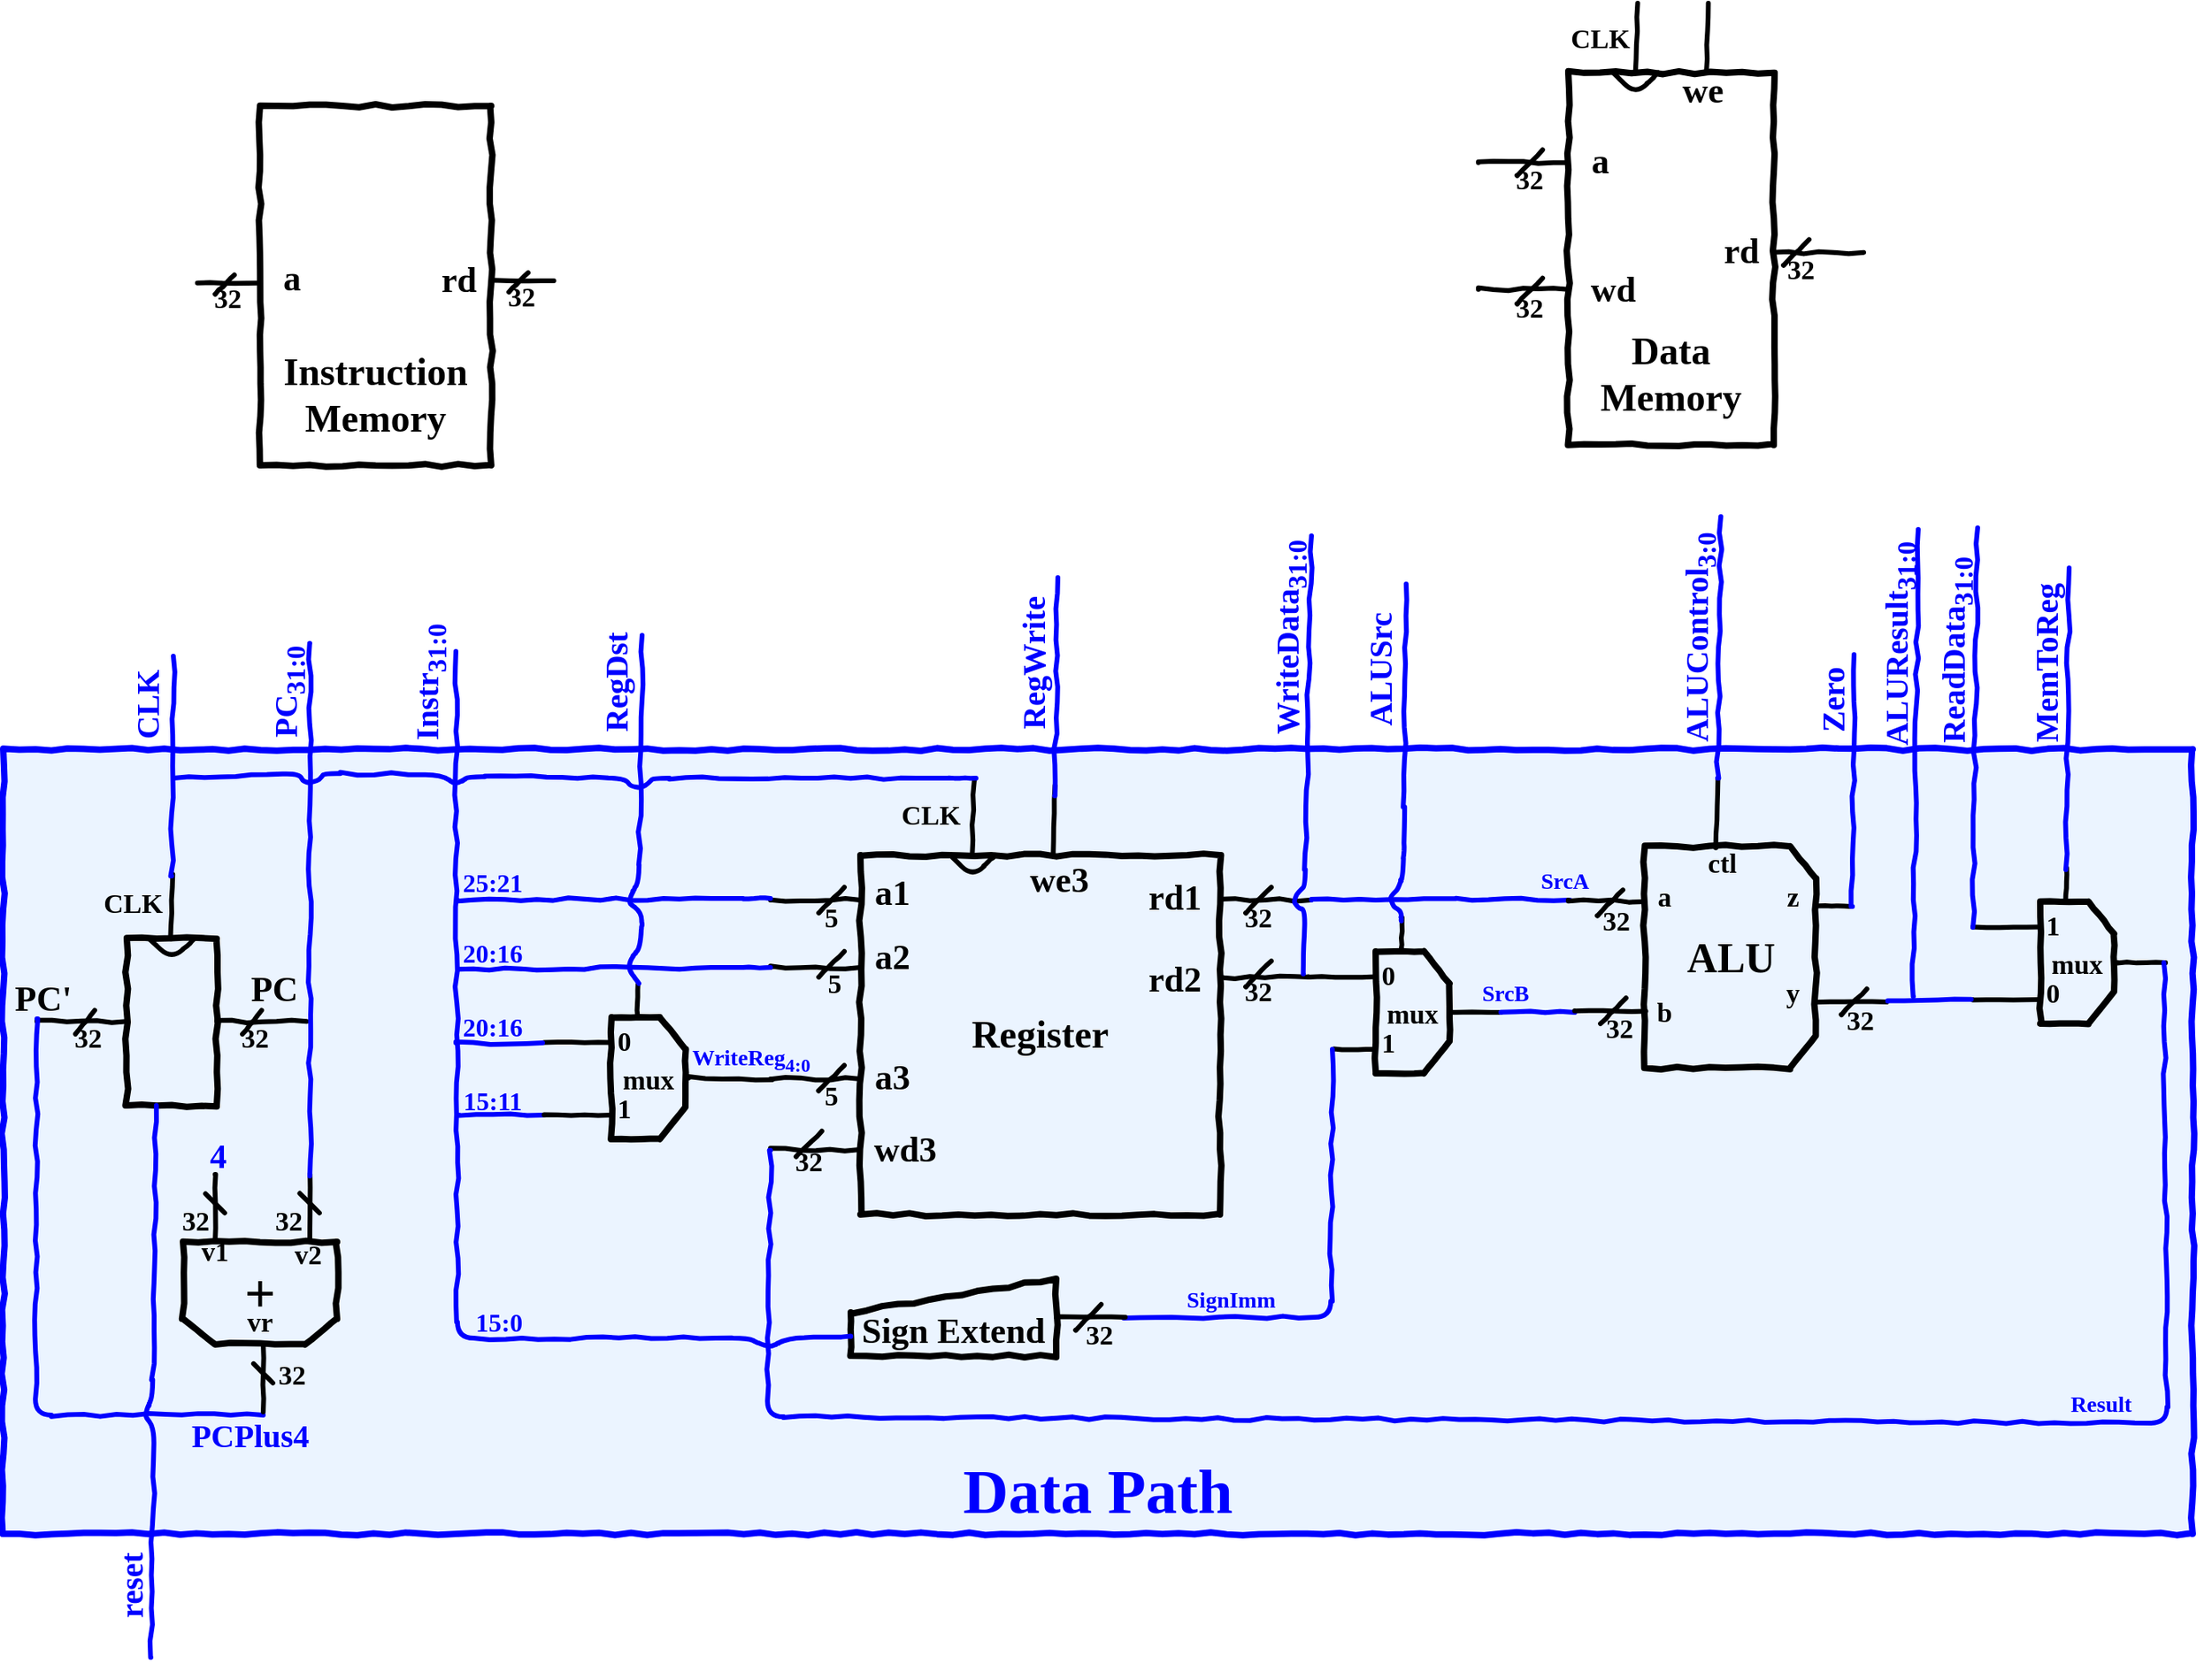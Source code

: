 <mxfile>
    <diagram id="RGC1KIMOTgwWbZyLCLCU" name="Page-1">
        <mxGraphModel dx="1173" dy="606" grid="0" gridSize="5" guides="1" tooltips="1" connect="1" arrows="1" fold="1" page="0" pageScale="1" pageWidth="850" pageHeight="1100" background="#ffffff" math="0" shadow="0">
            <root>
                <mxCell id="0"/>
                <mxCell id="1" parent="0"/>
                <mxCell id="209" value="&lt;font style=&quot;font-size: 39px;&quot;&gt;Data Path&lt;/font&gt;" style="rounded=0;whiteSpace=wrap;html=1;comic=1;strokeWidth=4;fontFamily=Comic Sans MS;fontSize=17;fillColor=#EBF4FF;strokeColor=#0000FF;fontColor=#0000FF;verticalAlign=bottom;fontStyle=1" parent="1" vertex="1">
                    <mxGeometry x="-142" y="130" width="1364" height="489" as="geometry"/>
                </mxCell>
                <mxCell id="87" value="" style="group" parent="1" vertex="1" connectable="0">
                    <mxGeometry x="336" y="152.66" width="336" height="267.34" as="geometry"/>
                </mxCell>
                <mxCell id="4" value="&lt;pre&gt;&lt;font face=&quot;Comic Sans MS&quot;&gt;&lt;span style=&quot;font-size: 24px;&quot;&gt;Register&lt;/span&gt;&lt;/font&gt;&lt;/pre&gt;" style="whiteSpace=wrap;html=1;fillColor=none;strokeColor=#000000;strokeWidth=4;imageAspect=0;comic=1;enumerate=0;treeMoving=0;treeFolding=0;resizeHeight=1;resizeWidth=1;autosize=0;perimeter=parallelogramPerimeter;fontFamily=Comic Sans MS;fontColor=#000000;align=center;verticalAlign=middle;fontStyle=1" parent="87" vertex="1">
                    <mxGeometry x="56" y="43.34" width="224" height="224" as="geometry"/>
                </mxCell>
                <mxCell id="9" value="" style="endArrow=none;html=1;fontFamily=Comic Sans MS;fontSize=24;fontColor=#000000;strokeColor=#000000;strokeWidth=3;comic=1;fontStyle=1" parent="87" edge="1">
                    <mxGeometry width="50" height="50" relative="1" as="geometry">
                        <mxPoint y="71.34" as="sourcePoint"/>
                        <mxPoint x="56" y="71.34" as="targetPoint"/>
                    </mxGeometry>
                </mxCell>
                <mxCell id="10" value="" style="endArrow=none;html=1;fontFamily=Comic Sans MS;fontSize=24;fontColor=#000000;strokeColor=#000000;strokeWidth=3;comic=1;fontStyle=1" parent="87" edge="1">
                    <mxGeometry width="50" height="50" relative="1" as="geometry">
                        <mxPoint y="113.34" as="sourcePoint"/>
                        <mxPoint x="56" y="113.34" as="targetPoint"/>
                    </mxGeometry>
                </mxCell>
                <mxCell id="11" value="" style="endArrow=none;html=1;fontFamily=Comic Sans MS;fontSize=24;fontColor=#000000;strokeColor=#000000;strokeWidth=3;comic=1;fontStyle=1" parent="87" edge="1">
                    <mxGeometry width="50" height="50" relative="1" as="geometry">
                        <mxPoint y="182.84" as="sourcePoint"/>
                        <mxPoint x="56" y="182.84" as="targetPoint"/>
                    </mxGeometry>
                </mxCell>
                <mxCell id="12" value="" style="endArrow=none;html=1;fontFamily=Comic Sans MS;fontSize=24;fontColor=#000000;strokeColor=#000000;strokeWidth=3;comic=1;fontStyle=1;entryX=-0.002;entryY=0.819;entryDx=0;entryDy=0;entryPerimeter=0;" parent="87" target="4" edge="1">
                    <mxGeometry width="50" height="50" relative="1" as="geometry">
                        <mxPoint y="226.34" as="sourcePoint"/>
                        <mxPoint x="56" y="225.34" as="targetPoint"/>
                    </mxGeometry>
                </mxCell>
                <mxCell id="13" value="" style="endArrow=none;html=1;fontFamily=Comic Sans MS;fontSize=24;fontColor=#000000;strokeColor=#000000;strokeWidth=3;comic=1;fontStyle=1" parent="87" edge="1">
                    <mxGeometry width="50" height="50" relative="1" as="geometry">
                        <mxPoint x="280" y="71.34" as="sourcePoint"/>
                        <mxPoint x="336" y="71.34" as="targetPoint"/>
                    </mxGeometry>
                </mxCell>
                <mxCell id="14" value="" style="endArrow=none;html=1;fontFamily=Comic Sans MS;fontSize=24;fontColor=#000000;strokeColor=#000000;strokeWidth=3;comic=1;fontStyle=1" parent="87" edge="1">
                    <mxGeometry width="50" height="50" relative="1" as="geometry">
                        <mxPoint x="280" y="119.34" as="sourcePoint"/>
                        <mxPoint x="336" y="119.34" as="targetPoint"/>
                    </mxGeometry>
                </mxCell>
                <mxCell id="19" value="" style="endArrow=none;html=1;fontFamily=Comic Sans MS;fontSize=24;fontColor=#000000;strokeColor=#000000;strokeWidth=3;comic=1;exitX=0.307;exitY=0.006;exitDx=0;exitDy=0;exitPerimeter=0;fontStyle=1" parent="87" edge="1">
                    <mxGeometry width="50" height="50" relative="1" as="geometry">
                        <mxPoint x="175.998" y="43.344" as="sourcePoint"/>
                        <mxPoint x="177.23" as="targetPoint"/>
                    </mxGeometry>
                </mxCell>
                <mxCell id="20" value="" style="endArrow=none;html=1;fontFamily=Comic Sans MS;fontSize=24;fontColor=#000000;strokeColor=#000000;strokeWidth=3;comic=1;exitX=0.307;exitY=0.006;exitDx=0;exitDy=0;exitPerimeter=0;fontStyle=1" parent="87" edge="1">
                    <mxGeometry width="50" height="50" relative="1" as="geometry">
                        <mxPoint x="125.998" y="43.344" as="sourcePoint"/>
                        <mxPoint x="127" y="-3.66" as="targetPoint"/>
                    </mxGeometry>
                </mxCell>
                <mxCell id="27" value="" style="endArrow=none;html=1;fontFamily=Comic Sans MS;fontSize=24;fontColor=#000000;strokeColor=#000000;strokeWidth=3;comic=1;fontStyle=1" parent="87" edge="1">
                    <mxGeometry width="50" height="50" relative="1" as="geometry">
                        <mxPoint x="112" y="43.34" as="sourcePoint"/>
                        <mxPoint x="140.0" y="43.34" as="targetPoint"/>
                        <Array as="points">
                            <mxPoint x="126" y="57.34"/>
                        </Array>
                    </mxGeometry>
                </mxCell>
                <mxCell id="31" value="" style="endArrow=none;html=1;fontFamily=Comic Sans MS;fontSize=24;fontColor=#000000;strokeColor=#000000;strokeWidth=3;comic=1;fontStyle=1" parent="87" edge="1">
                    <mxGeometry width="50" height="50" relative="1" as="geometry">
                        <mxPoint x="30" y="79.34" as="sourcePoint"/>
                        <mxPoint x="46" y="63.34" as="targetPoint"/>
                    </mxGeometry>
                </mxCell>
                <mxCell id="32" value="" style="endArrow=none;html=1;fontFamily=Comic Sans MS;fontSize=24;fontColor=#000000;strokeColor=#000000;strokeWidth=3;comic=1;fontStyle=1" parent="87" edge="1">
                    <mxGeometry width="50" height="50" relative="1" as="geometry">
                        <mxPoint x="30" y="119.34" as="sourcePoint"/>
                        <mxPoint x="46" y="103.34" as="targetPoint"/>
                    </mxGeometry>
                </mxCell>
                <mxCell id="33" value="5" style="text;html=1;strokeColor=none;fillColor=none;align=center;verticalAlign=middle;whiteSpace=wrap;rounded=0;comic=1;strokeWidth=4;fontFamily=Comic Sans MS;fontSize=17;fontColor=#000000;fontStyle=1" parent="87" vertex="1">
                    <mxGeometry x="32" y="120.34" width="16" height="8" as="geometry"/>
                </mxCell>
                <mxCell id="35" value="5" style="text;html=1;strokeColor=none;fillColor=none;align=center;verticalAlign=middle;whiteSpace=wrap;rounded=0;comic=1;strokeWidth=4;fontFamily=Comic Sans MS;fontSize=17;fontColor=#000000;fontStyle=1" parent="87" vertex="1">
                    <mxGeometry x="30" y="79.34" width="16" height="8" as="geometry"/>
                </mxCell>
                <mxCell id="37" value="" style="endArrow=none;html=1;fontFamily=Comic Sans MS;fontSize=24;fontColor=#000000;strokeColor=#000000;strokeWidth=3;comic=1;fontStyle=1" parent="87" edge="1">
                    <mxGeometry width="50" height="50" relative="1" as="geometry">
                        <mxPoint x="30" y="190.34" as="sourcePoint"/>
                        <mxPoint x="46.0" y="174.34" as="targetPoint"/>
                    </mxGeometry>
                </mxCell>
                <mxCell id="38" value="5" style="text;html=1;strokeColor=none;fillColor=none;align=center;verticalAlign=middle;whiteSpace=wrap;rounded=0;comic=1;strokeWidth=4;fontFamily=Comic Sans MS;fontSize=17;fontColor=#000000;fontStyle=1" parent="87" vertex="1">
                    <mxGeometry x="30" y="190.34" width="16" height="8" as="geometry"/>
                </mxCell>
                <mxCell id="39" value="" style="endArrow=none;html=1;fontFamily=Comic Sans MS;fontSize=24;fontColor=#000000;strokeColor=#000000;strokeWidth=3;comic=1;fontStyle=1" parent="87" edge="1">
                    <mxGeometry width="50" height="50" relative="1" as="geometry">
                        <mxPoint x="16" y="231.34" as="sourcePoint"/>
                        <mxPoint x="32.0" y="215.34" as="targetPoint"/>
                    </mxGeometry>
                </mxCell>
                <mxCell id="40" value="32" style="text;html=1;strokeColor=none;fillColor=none;align=center;verticalAlign=middle;whiteSpace=wrap;rounded=0;comic=1;strokeWidth=4;fontFamily=Comic Sans MS;fontSize=17;fontColor=#000000;fontStyle=1" parent="87" vertex="1">
                    <mxGeometry x="16" y="231.34" width="16" height="8" as="geometry"/>
                </mxCell>
                <mxCell id="41" value="" style="endArrow=none;html=1;fontFamily=Comic Sans MS;fontSize=24;fontColor=#000000;strokeColor=#000000;strokeWidth=3;comic=1;fontStyle=1" parent="87" edge="1">
                    <mxGeometry width="50" height="50" relative="1" as="geometry">
                        <mxPoint x="296" y="79.34" as="sourcePoint"/>
                        <mxPoint x="312.0" y="63.34" as="targetPoint"/>
                    </mxGeometry>
                </mxCell>
                <mxCell id="42" value="32" style="text;html=1;strokeColor=none;fillColor=none;align=center;verticalAlign=middle;whiteSpace=wrap;rounded=0;comic=1;strokeWidth=4;fontFamily=Comic Sans MS;fontSize=17;fontColor=#000000;fontStyle=1" parent="87" vertex="1">
                    <mxGeometry x="296" y="79.34" width="16" height="8" as="geometry"/>
                </mxCell>
                <mxCell id="43" value="" style="endArrow=none;html=1;fontFamily=Comic Sans MS;fontSize=24;fontColor=#000000;strokeColor=#000000;strokeWidth=3;comic=1;fontStyle=1" parent="87" edge="1">
                    <mxGeometry width="50" height="50" relative="1" as="geometry">
                        <mxPoint x="296" y="125.34" as="sourcePoint"/>
                        <mxPoint x="312.0" y="109.34" as="targetPoint"/>
                    </mxGeometry>
                </mxCell>
                <mxCell id="44" value="32" style="text;html=1;strokeColor=none;fillColor=none;align=center;verticalAlign=middle;whiteSpace=wrap;rounded=0;comic=1;strokeWidth=4;fontFamily=Comic Sans MS;fontSize=17;fontColor=#000000;fontStyle=1" parent="87" vertex="1">
                    <mxGeometry x="296" y="125.34" width="16" height="8" as="geometry"/>
                </mxCell>
                <mxCell id="63" value="CLK" style="text;html=1;strokeColor=none;fillColor=none;align=center;verticalAlign=middle;whiteSpace=wrap;rounded=0;comic=1;strokeWidth=4;fontFamily=Comic Sans MS;fontSize=17;fontColor=#000000;fontStyle=1" parent="87" vertex="1">
                    <mxGeometry x="80" y="15.34" width="40" height="8" as="geometry"/>
                </mxCell>
                <mxCell id="67" value="we3" style="text;html=1;strokeColor=none;fillColor=none;align=center;verticalAlign=middle;whiteSpace=wrap;rounded=0;comic=1;strokeWidth=4;fontFamily=Comic Sans MS;fontSize=22;fontColor=#000000;fontStyle=1" parent="87" vertex="1">
                    <mxGeometry x="160" y="55.34" width="40" height="8" as="geometry"/>
                </mxCell>
                <mxCell id="68" value="wd3" style="text;html=1;strokeColor=none;fillColor=none;align=center;verticalAlign=middle;whiteSpace=wrap;rounded=0;comic=1;strokeWidth=4;fontFamily=Comic Sans MS;fontSize=22;fontColor=#000000;fontStyle=1" parent="87" vertex="1">
                    <mxGeometry x="64" y="223.34" width="40" height="8" as="geometry"/>
                </mxCell>
                <mxCell id="69" value="a3" style="text;html=1;strokeColor=none;fillColor=none;align=center;verticalAlign=middle;whiteSpace=wrap;rounded=0;comic=1;strokeWidth=4;fontFamily=Comic Sans MS;fontSize=22;fontColor=#000000;fontStyle=1" parent="87" vertex="1">
                    <mxGeometry x="56" y="178.68" width="40" height="8" as="geometry"/>
                </mxCell>
                <mxCell id="70" value="a2" style="text;html=1;strokeColor=none;fillColor=none;align=center;verticalAlign=middle;whiteSpace=wrap;rounded=0;comic=1;strokeWidth=4;fontFamily=Comic Sans MS;fontSize=22;fontColor=#000000;fontStyle=1" parent="87" vertex="1">
                    <mxGeometry x="56" y="103.34" width="40" height="8" as="geometry"/>
                </mxCell>
                <mxCell id="71" value="a1" style="text;html=1;strokeColor=none;fillColor=none;align=center;verticalAlign=middle;whiteSpace=wrap;rounded=0;comic=1;strokeWidth=4;fontFamily=Comic Sans MS;fontSize=22;fontColor=#000000;fontStyle=1" parent="87" vertex="1">
                    <mxGeometry x="56" y="63.34" width="40" height="8" as="geometry"/>
                </mxCell>
                <mxCell id="72" value="rd1" style="text;html=1;strokeColor=none;fillColor=none;align=center;verticalAlign=middle;whiteSpace=wrap;rounded=0;comic=1;strokeWidth=4;fontFamily=Comic Sans MS;fontSize=22;fontColor=#000000;fontStyle=1" parent="87" vertex="1">
                    <mxGeometry x="232" y="66.68" width="40" height="8" as="geometry"/>
                </mxCell>
                <mxCell id="73" value="rd2" style="text;html=1;strokeColor=none;fillColor=none;align=center;verticalAlign=middle;whiteSpace=wrap;rounded=0;comic=1;strokeWidth=4;fontFamily=Comic Sans MS;fontSize=22;fontColor=#000000;fontStyle=1" parent="87" vertex="1">
                    <mxGeometry x="232" y="117.34" width="40" height="8" as="geometry"/>
                </mxCell>
                <mxCell id="88" value="" style="group" parent="1" vertex="1" connectable="0">
                    <mxGeometry x="777" y="-335.0" width="270" height="275.34" as="geometry"/>
                </mxCell>
                <mxCell id="5" value="&lt;pre&gt;&lt;span style=&quot;font-size: 24px;&quot;&gt;&lt;font face=&quot;Comic Sans MS&quot; style=&quot;font-size: 24px;&quot;&gt;Data&lt;br&gt;Memory&lt;/font&gt;&lt;/span&gt;&lt;/pre&gt;" style="whiteSpace=wrap;html=1;fillColor=none;strokeColor=#000000;strokeWidth=4;imageAspect=0;comic=1;enumerate=0;treeMoving=0;treeFolding=0;resizeHeight=1;resizeWidth=1;autosize=0;perimeter=parallelogramPerimeter;fontFamily=Comic Sans MS;fontColor=#000000;align=center;verticalAlign=bottom;horizontal=1;fontStyle=1" parent="88" vertex="1">
                    <mxGeometry x="56" y="43.34" width="128" height="232" as="geometry"/>
                </mxCell>
                <mxCell id="15" value="" style="endArrow=none;html=1;fontFamily=Comic Sans MS;fontSize=24;fontColor=#000000;strokeColor=#000000;strokeWidth=3;comic=1;fontStyle=1" parent="88" edge="1">
                    <mxGeometry width="50" height="50" relative="1" as="geometry">
                        <mxPoint y="99.34" as="sourcePoint"/>
                        <mxPoint x="56" y="99.34" as="targetPoint"/>
                    </mxGeometry>
                </mxCell>
                <mxCell id="16" value="" style="endArrow=none;html=1;fontFamily=Comic Sans MS;fontSize=24;fontColor=#000000;strokeColor=#000000;strokeWidth=3;comic=1;fontStyle=1" parent="88" edge="1">
                    <mxGeometry width="50" height="50" relative="1" as="geometry">
                        <mxPoint x="184" y="155.34" as="sourcePoint"/>
                        <mxPoint x="240" y="155.34" as="targetPoint"/>
                    </mxGeometry>
                </mxCell>
                <mxCell id="17" value="" style="endArrow=none;html=1;fontFamily=Comic Sans MS;fontSize=24;fontColor=#000000;strokeColor=#000000;strokeWidth=3;comic=1;fontStyle=1" parent="88" edge="1">
                    <mxGeometry width="50" height="50" relative="1" as="geometry">
                        <mxPoint y="178.39" as="sourcePoint"/>
                        <mxPoint x="56" y="178.39" as="targetPoint"/>
                    </mxGeometry>
                </mxCell>
                <mxCell id="21" value="" style="endArrow=none;html=1;fontFamily=Comic Sans MS;fontSize=24;fontColor=#000000;strokeColor=#000000;strokeWidth=3;comic=1;exitX=0.307;exitY=0.006;exitDx=0;exitDy=0;exitPerimeter=0;fontStyle=1" parent="88" edge="1">
                    <mxGeometry width="50" height="50" relative="1" as="geometry">
                        <mxPoint x="97.998" y="43.344" as="sourcePoint"/>
                        <mxPoint x="99.23" as="targetPoint"/>
                    </mxGeometry>
                </mxCell>
                <mxCell id="22" value="" style="endArrow=none;html=1;fontFamily=Comic Sans MS;fontSize=24;fontColor=#000000;strokeColor=#000000;strokeWidth=3;comic=1;exitX=0.307;exitY=0.006;exitDx=0;exitDy=0;exitPerimeter=0;fontStyle=1" parent="88" edge="1">
                    <mxGeometry width="50" height="50" relative="1" as="geometry">
                        <mxPoint x="141.998" y="43.344" as="sourcePoint"/>
                        <mxPoint x="143.23" as="targetPoint"/>
                    </mxGeometry>
                </mxCell>
                <mxCell id="28" value="" style="endArrow=none;html=1;fontFamily=Comic Sans MS;fontSize=24;fontColor=#000000;strokeColor=#000000;strokeWidth=3;comic=1;fontStyle=1" parent="88" edge="1">
                    <mxGeometry width="50" height="50" relative="1" as="geometry">
                        <mxPoint x="84" y="43.34" as="sourcePoint"/>
                        <mxPoint x="112" y="43.34" as="targetPoint"/>
                        <Array as="points">
                            <mxPoint x="98" y="57.34"/>
                        </Array>
                    </mxGeometry>
                </mxCell>
                <mxCell id="47" value="" style="endArrow=none;html=1;fontFamily=Comic Sans MS;fontSize=24;fontColor=#000000;strokeColor=#000000;strokeWidth=3;comic=1;fontStyle=1" parent="88" edge="1">
                    <mxGeometry width="50" height="50" relative="1" as="geometry">
                        <mxPoint x="24" y="187.34" as="sourcePoint"/>
                        <mxPoint x="40.0" y="171.34" as="targetPoint"/>
                    </mxGeometry>
                </mxCell>
                <mxCell id="48" value="32" style="text;html=1;strokeColor=none;fillColor=none;align=center;verticalAlign=middle;whiteSpace=wrap;rounded=0;comic=1;strokeWidth=4;fontFamily=Comic Sans MS;fontSize=17;fontColor=#000000;fontStyle=1" parent="88" vertex="1">
                    <mxGeometry x="24" y="187.34" width="16" height="8" as="geometry"/>
                </mxCell>
                <mxCell id="49" value="" style="endArrow=none;html=1;fontFamily=Comic Sans MS;fontSize=24;fontColor=#000000;strokeColor=#000000;strokeWidth=3;comic=1;fontStyle=1" parent="88" edge="1">
                    <mxGeometry width="50" height="50" relative="1" as="geometry">
                        <mxPoint x="24" y="107.34" as="sourcePoint"/>
                        <mxPoint x="40.0" y="91.34" as="targetPoint"/>
                    </mxGeometry>
                </mxCell>
                <mxCell id="50" value="32" style="text;html=1;strokeColor=none;fillColor=none;align=center;verticalAlign=middle;whiteSpace=wrap;rounded=0;comic=1;strokeWidth=4;fontFamily=Comic Sans MS;fontSize=17;fontColor=#000000;fontStyle=1" parent="88" vertex="1">
                    <mxGeometry x="24" y="107.34" width="16" height="8" as="geometry"/>
                </mxCell>
                <mxCell id="51" value="" style="endArrow=none;html=1;fontFamily=Comic Sans MS;fontSize=24;fontColor=#000000;strokeColor=#000000;strokeWidth=3;comic=1;fontStyle=1" parent="88" edge="1">
                    <mxGeometry width="50" height="50" relative="1" as="geometry">
                        <mxPoint x="190" y="163.34" as="sourcePoint"/>
                        <mxPoint x="206.0" y="147.34" as="targetPoint"/>
                    </mxGeometry>
                </mxCell>
                <mxCell id="52" value="32" style="text;html=1;strokeColor=none;fillColor=none;align=center;verticalAlign=middle;whiteSpace=wrap;rounded=0;comic=1;strokeWidth=4;fontFamily=Comic Sans MS;fontSize=17;fontColor=#000000;fontStyle=1" parent="88" vertex="1">
                    <mxGeometry x="193" y="163.34" width="16" height="8" as="geometry"/>
                </mxCell>
                <mxCell id="66" value="CLK" style="text;html=1;strokeColor=none;fillColor=none;align=center;verticalAlign=middle;whiteSpace=wrap;rounded=0;comic=1;strokeWidth=4;fontFamily=Comic Sans MS;fontSize=17;fontColor=#000000;fontStyle=1" parent="88" vertex="1">
                    <mxGeometry x="56" y="19.34" width="40" height="8" as="geometry"/>
                </mxCell>
                <mxCell id="74" value="a" style="text;html=1;strokeColor=none;fillColor=none;align=center;verticalAlign=middle;whiteSpace=wrap;rounded=0;comic=1;strokeWidth=4;fontFamily=Comic Sans MS;fontSize=22;fontColor=#000000;fontStyle=1" parent="88" vertex="1">
                    <mxGeometry x="56" y="94.68" width="40" height="8" as="geometry"/>
                </mxCell>
                <mxCell id="75" value="wd" style="text;html=1;strokeColor=none;fillColor=none;align=center;verticalAlign=middle;whiteSpace=wrap;rounded=0;comic=1;strokeWidth=4;fontFamily=Comic Sans MS;fontSize=22;fontColor=#000000;fontStyle=1" parent="88" vertex="1">
                    <mxGeometry x="64" y="174.68" width="40" height="8" as="geometry"/>
                </mxCell>
                <mxCell id="78" value="rd" style="text;html=1;strokeColor=none;fillColor=none;align=center;verticalAlign=middle;whiteSpace=wrap;rounded=0;comic=1;strokeWidth=4;fontFamily=Comic Sans MS;fontSize=22;fontColor=#000000;fontStyle=1" parent="88" vertex="1">
                    <mxGeometry x="144" y="147.34" width="40" height="16" as="geometry"/>
                </mxCell>
                <mxCell id="79" value="we" style="text;html=1;strokeColor=none;fillColor=none;align=center;verticalAlign=middle;whiteSpace=wrap;rounded=0;comic=1;strokeWidth=4;fontFamily=Comic Sans MS;fontSize=22;fontColor=#000000;fontStyle=1" parent="88" vertex="1">
                    <mxGeometry x="120" y="51.34" width="40" height="8" as="geometry"/>
                </mxCell>
                <mxCell id="170" value="" style="group" parent="1" vertex="1" connectable="0">
                    <mxGeometry x="671" y="235" width="148" height="117" as="geometry"/>
                </mxCell>
                <mxCell id="179" value="" style="endArrow=none;html=1;fontFamily=Comic Sans MS;fontSize=24;fontColor=#000000;strokeColor=#000000;strokeWidth=3;comic=1;fontStyle=1;exitX=0;exitY=0.662;exitDx=0;exitDy=0;exitPerimeter=0;" parent="170" edge="1">
                    <mxGeometry width="50" height="50" relative="1" as="geometry">
                        <mxPoint x="57.998" y="21" as="sourcePoint"/>
                        <mxPoint x="58.45" as="targetPoint"/>
                    </mxGeometry>
                </mxCell>
                <mxCell id="173" value="&lt;font style=&quot;font-size: 17px;&quot;&gt;&lt;b&gt;mux&lt;/b&gt;&lt;/font&gt;" style="shape=loopLimit;whiteSpace=wrap;html=1;comic=1;strokeColor=#000000;strokeWidth=4;fontFamily=Comic Sans MS;fontSize=22;fontColor=#000000;fillColor=none;rotation=90;horizontal=0;verticalAlign=middle;" parent="170" vertex="1">
                    <mxGeometry x="27" y="36" width="76" height="46" as="geometry"/>
                </mxCell>
                <mxCell id="174" value="0" style="text;html=1;strokeColor=none;fillColor=none;align=center;verticalAlign=middle;whiteSpace=wrap;rounded=0;comic=1;strokeWidth=4;fontFamily=Comic Sans MS;fontSize=17;fontColor=#000000;fontStyle=1" parent="170" vertex="1">
                    <mxGeometry x="42" y="33" width="16" height="8" as="geometry"/>
                </mxCell>
                <mxCell id="175" value="1" style="text;html=1;strokeColor=none;fillColor=none;align=center;verticalAlign=middle;whiteSpace=wrap;rounded=0;comic=1;strokeWidth=4;fontFamily=Comic Sans MS;fontSize=17;fontColor=#000000;fontStyle=1" parent="170" vertex="1">
                    <mxGeometry x="42" y="75" width="16" height="8" as="geometry"/>
                </mxCell>
                <mxCell id="176" value="" style="endArrow=none;html=1;fontFamily=Comic Sans MS;fontSize=24;fontColor=#000000;strokeColor=#000000;strokeWidth=3;comic=1;fontStyle=1;exitX=1;exitY=0.25;exitDx=0;exitDy=0;" parent="170" edge="1">
                    <mxGeometry width="50" height="50" relative="1" as="geometry">
                        <mxPoint x="90" y="58.92" as="sourcePoint"/>
                        <mxPoint x="120" y="59.02" as="targetPoint"/>
                    </mxGeometry>
                </mxCell>
                <mxCell id="177" value="" style="endArrow=none;html=1;fontFamily=Comic Sans MS;fontSize=24;fontColor=#000000;strokeColor=#000000;strokeWidth=3;comic=1;fontStyle=1;exitX=1;exitY=0.25;exitDx=0;exitDy=0;" parent="170" edge="1">
                    <mxGeometry width="50" height="50" relative="1" as="geometry">
                        <mxPoint y="36.8" as="sourcePoint"/>
                        <mxPoint x="42" y="36.8" as="targetPoint"/>
                    </mxGeometry>
                </mxCell>
                <mxCell id="178" value="" style="endArrow=none;html=1;fontFamily=Comic Sans MS;fontSize=24;fontColor=#000000;strokeColor=#000000;strokeWidth=3;comic=1;fontStyle=1;exitX=1;exitY=0.25;exitDx=0;exitDy=0;" parent="170" edge="1">
                    <mxGeometry width="50" height="50" relative="1" as="geometry">
                        <mxPoint x="16" y="82" as="sourcePoint"/>
                        <mxPoint x="41" y="82" as="targetPoint"/>
                    </mxGeometry>
                </mxCell>
                <mxCell id="210" value="" style="endArrow=none;html=1;fontFamily=Comic Sans MS;fontSize=24;fontColor=#0000FF;strokeColor=#0000FF;strokeWidth=3;comic=1;fontStyle=1" parent="170" edge="1">
                    <mxGeometry width="50" height="50" relative="1" as="geometry">
                        <mxPoint x="120" y="59" as="sourcePoint"/>
                        <mxPoint x="166" y="59" as="targetPoint"/>
                    </mxGeometry>
                </mxCell>
                <mxCell id="227" value="" style="endArrow=none;html=1;fontFamily=Comic Sans MS;fontSize=24;fontColor=#0000FF;strokeColor=#0000FF;strokeWidth=3;comic=1;fontStyle=1" parent="170" edge="1">
                    <mxGeometry width="50" height="50" relative="1" as="geometry">
                        <mxPoint x="-115" y="249" as="sourcePoint"/>
                        <mxPoint x="15" y="82" as="targetPoint"/>
                        <Array as="points">
                            <mxPoint x="14" y="249"/>
                        </Array>
                    </mxGeometry>
                </mxCell>
                <mxCell id="280" value="&lt;font color=&quot;#0000ff&quot;&gt;&lt;span style=&quot;font-size: 14px;&quot;&gt;SrcB&lt;/span&gt;&lt;/font&gt;" style="text;html=1;strokeColor=none;fillColor=none;align=center;verticalAlign=middle;whiteSpace=wrap;rounded=0;comic=1;strokeWidth=4;fontFamily=Comic Sans MS;fontSize=22;fontColor=#000000;fontStyle=1" parent="170" vertex="1">
                    <mxGeometry x="103" y="41" width="40" height="8" as="geometry"/>
                </mxCell>
                <mxCell id="199" value="" style="group" parent="1" vertex="1" connectable="0">
                    <mxGeometry x="1085" y="204" width="148" height="117" as="geometry"/>
                </mxCell>
                <mxCell id="200" value="" style="group;horizontal=1;" parent="199" vertex="1" connectable="0">
                    <mxGeometry y="21" width="148" height="96" as="geometry"/>
                </mxCell>
                <mxCell id="201" value="" style="group" parent="200" vertex="1" connectable="0">
                    <mxGeometry width="120" height="78" as="geometry"/>
                </mxCell>
                <mxCell id="202" value="&lt;font style=&quot;font-size: 17px;&quot;&gt;&lt;b&gt;mux&lt;/b&gt;&lt;/font&gt;" style="shape=loopLimit;whiteSpace=wrap;html=1;comic=1;strokeColor=#000000;strokeWidth=4;fontFamily=Comic Sans MS;fontSize=22;fontColor=#000000;fillColor=none;rotation=90;horizontal=0;verticalAlign=middle;" parent="201" vertex="1">
                    <mxGeometry x="27" y="15" width="76" height="46" as="geometry"/>
                </mxCell>
                <mxCell id="203" value="1" style="text;html=1;strokeColor=none;fillColor=none;align=center;verticalAlign=middle;whiteSpace=wrap;rounded=0;comic=1;strokeWidth=4;fontFamily=Comic Sans MS;fontSize=17;fontColor=#000000;fontStyle=1" parent="201" vertex="1">
                    <mxGeometry x="42" y="12" width="16" height="8" as="geometry"/>
                </mxCell>
                <mxCell id="204" value="0" style="text;html=1;strokeColor=none;fillColor=none;align=center;verticalAlign=middle;whiteSpace=wrap;rounded=0;comic=1;strokeWidth=4;fontFamily=Comic Sans MS;fontSize=17;fontColor=#000000;fontStyle=1" parent="201" vertex="1">
                    <mxGeometry x="42" y="54" width="16" height="8" as="geometry"/>
                </mxCell>
                <mxCell id="205" value="" style="endArrow=none;html=1;fontFamily=Comic Sans MS;fontSize=24;fontColor=#000000;strokeColor=#000000;strokeWidth=3;comic=1;fontStyle=1;exitX=1;exitY=0.25;exitDx=0;exitDy=0;" parent="201" edge="1">
                    <mxGeometry width="50" height="50" relative="1" as="geometry">
                        <mxPoint x="90" y="37.92" as="sourcePoint"/>
                        <mxPoint x="120" y="38.02" as="targetPoint"/>
                    </mxGeometry>
                </mxCell>
                <mxCell id="206" value="" style="endArrow=none;html=1;fontFamily=Comic Sans MS;fontSize=24;fontColor=#000000;strokeColor=#000000;strokeWidth=3;comic=1;fontStyle=1;exitX=1;exitY=0.25;exitDx=0;exitDy=0;" parent="201" edge="1">
                    <mxGeometry width="50" height="50" relative="1" as="geometry">
                        <mxPoint y="15.8" as="sourcePoint"/>
                        <mxPoint x="42" y="15.8" as="targetPoint"/>
                    </mxGeometry>
                </mxCell>
                <mxCell id="207" value="" style="endArrow=none;html=1;fontFamily=Comic Sans MS;fontSize=24;fontColor=#000000;strokeColor=#000000;strokeWidth=3;comic=1;fontStyle=1;exitX=1;exitY=0.25;exitDx=0;exitDy=0;" parent="201" edge="1">
                    <mxGeometry width="50" height="50" relative="1" as="geometry">
                        <mxPoint y="61" as="sourcePoint"/>
                        <mxPoint x="42" y="61" as="targetPoint"/>
                    </mxGeometry>
                </mxCell>
                <mxCell id="208" value="" style="endArrow=none;html=1;fontFamily=Comic Sans MS;fontSize=24;fontColor=#000000;strokeColor=#000000;strokeWidth=3;comic=1;fontStyle=1;exitX=0;exitY=0.662;exitDx=0;exitDy=0;exitPerimeter=0;" parent="199" edge="1">
                    <mxGeometry width="50" height="50" relative="1" as="geometry">
                        <mxPoint x="57.998" y="21" as="sourcePoint"/>
                        <mxPoint x="58.45" as="targetPoint"/>
                    </mxGeometry>
                </mxCell>
                <mxCell id="214" value="" style="endArrow=none;html=1;fontFamily=Comic Sans MS;fontSize=24;fontColor=#0000FF;strokeColor=#0000FF;strokeWidth=3;comic=1;fontStyle=1" parent="1" edge="1">
                    <mxGeometry width="50" height="50" relative="1" as="geometry">
                        <mxPoint x="673" y="224" as="sourcePoint"/>
                        <mxPoint x="834" y="224" as="targetPoint"/>
                        <Array as="points">
                            <mxPoint x="753" y="223"/>
                        </Array>
                    </mxGeometry>
                </mxCell>
                <mxCell id="215" value="" style="group" parent="1" vertex="1" connectable="0">
                    <mxGeometry x="835" y="148.0" width="200" height="180.58" as="geometry"/>
                </mxCell>
                <mxCell id="93" value="&lt;b&gt;&lt;font style=&quot;font-size: 26px;&quot;&gt;ALU&lt;/font&gt;&lt;/b&gt;" style="shape=loopLimit;whiteSpace=wrap;html=1;comic=1;strokeColor=#000000;strokeWidth=4;fontFamily=Comic Sans MS;fontSize=22;fontColor=#000000;fillColor=none;rotation=90;horizontal=0;" parent="215" vertex="1">
                    <mxGeometry x="29.88" y="58.29" width="138.08" height="106.5" as="geometry"/>
                </mxCell>
                <mxCell id="95" value="" style="endArrow=none;html=1;fontFamily=Comic Sans MS;fontSize=24;fontColor=#000000;strokeColor=#000000;strokeWidth=3;comic=1;exitX=0.307;exitY=0.006;exitDx=0;exitDy=0;exitPerimeter=0;fontStyle=1" parent="215" edge="1">
                    <mxGeometry width="50" height="50" relative="1" as="geometry">
                        <mxPoint x="89.998" y="43.344" as="sourcePoint"/>
                        <mxPoint x="91.23" as="targetPoint"/>
                    </mxGeometry>
                </mxCell>
                <mxCell id="97" value="" style="endArrow=none;html=1;fontFamily=Comic Sans MS;fontSize=24;fontColor=#000000;strokeColor=#000000;strokeWidth=3;comic=1;exitX=0.307;exitY=0.006;exitDx=0;exitDy=0;exitPerimeter=0;fontStyle=1" parent="215" edge="1">
                    <mxGeometry width="50" height="50" relative="1" as="geometry">
                        <mxPoint x="153.998" y="79.684" as="sourcePoint"/>
                        <mxPoint x="174" y="80.0" as="targetPoint"/>
                    </mxGeometry>
                </mxCell>
                <mxCell id="101" value="ctl" style="text;html=1;strokeColor=none;fillColor=none;align=center;verticalAlign=middle;whiteSpace=wrap;rounded=0;comic=1;strokeWidth=4;fontFamily=Comic Sans MS;fontSize=17;fontColor=#000000;fontStyle=1" parent="215" vertex="1">
                    <mxGeometry x="86" y="50.29" width="16" height="8" as="geometry"/>
                </mxCell>
                <mxCell id="102" value="a" style="text;html=1;strokeColor=none;fillColor=none;align=center;verticalAlign=middle;whiteSpace=wrap;rounded=0;comic=1;strokeWidth=4;fontFamily=Comic Sans MS;fontSize=17;fontColor=#000000;fontStyle=1" parent="215" vertex="1">
                    <mxGeometry x="50" y="71.34" width="16" height="8" as="geometry"/>
                </mxCell>
                <mxCell id="103" value="b" style="text;html=1;strokeColor=none;fillColor=none;align=center;verticalAlign=middle;whiteSpace=wrap;rounded=0;comic=1;strokeWidth=4;fontFamily=Comic Sans MS;fontSize=17;fontColor=#000000;fontStyle=1" parent="215" vertex="1">
                    <mxGeometry x="50" y="143.34" width="16" height="8" as="geometry"/>
                </mxCell>
                <mxCell id="104" value="y" style="text;html=1;strokeColor=none;fillColor=none;align=center;verticalAlign=middle;whiteSpace=wrap;rounded=0;comic=1;strokeWidth=4;fontFamily=Comic Sans MS;fontSize=17;fontColor=#000000;fontStyle=1" parent="215" vertex="1">
                    <mxGeometry x="130" y="131.34" width="16" height="8" as="geometry"/>
                </mxCell>
                <mxCell id="105" value="z" style="text;html=1;strokeColor=none;fillColor=none;align=center;verticalAlign=middle;whiteSpace=wrap;rounded=0;comic=1;strokeWidth=4;fontFamily=Comic Sans MS;fontSize=17;fontColor=#000000;fontStyle=1" parent="215" vertex="1">
                    <mxGeometry x="130" y="71.34" width="16" height="8" as="geometry"/>
                </mxCell>
                <mxCell id="190" value="" style="endArrow=none;html=1;fontFamily=Comic Sans MS;fontSize=24;fontColor=#000000;strokeColor=#000000;strokeWidth=3;comic=1;fontStyle=1;" parent="215" edge="1">
                    <mxGeometry width="50" height="50" relative="1" as="geometry">
                        <mxPoint x="-2" y="76.0" as="sourcePoint"/>
                        <mxPoint x="45" y="77.0" as="targetPoint"/>
                    </mxGeometry>
                </mxCell>
                <mxCell id="191" value="" style="endArrow=none;html=1;fontFamily=Comic Sans MS;fontSize=24;fontColor=#000000;strokeColor=#000000;strokeWidth=3;comic=1;fontStyle=1" parent="215" edge="1">
                    <mxGeometry width="50" height="50" relative="1" as="geometry">
                        <mxPoint x="16" y="85.66" as="sourcePoint"/>
                        <mxPoint x="32.0" y="69.66" as="targetPoint"/>
                    </mxGeometry>
                </mxCell>
                <mxCell id="192" value="32" style="text;html=1;strokeColor=none;fillColor=none;align=center;verticalAlign=middle;whiteSpace=wrap;rounded=0;comic=1;strokeWidth=4;fontFamily=Comic Sans MS;fontSize=17;fontColor=#000000;fontStyle=1" parent="215" vertex="1">
                    <mxGeometry x="20" y="86.0" width="16" height="8" as="geometry"/>
                </mxCell>
                <mxCell id="193" value="" style="endArrow=none;html=1;fontFamily=Comic Sans MS;fontSize=24;fontColor=#000000;strokeColor=#000000;strokeWidth=3;comic=1;fontStyle=1" parent="215" edge="1">
                    <mxGeometry width="50" height="50" relative="1" as="geometry">
                        <mxPoint x="18" y="153.0" as="sourcePoint"/>
                        <mxPoint x="34.0" y="137.0" as="targetPoint"/>
                    </mxGeometry>
                </mxCell>
                <mxCell id="194" value="32" style="text;html=1;strokeColor=none;fillColor=none;align=center;verticalAlign=middle;whiteSpace=wrap;rounded=0;comic=1;strokeWidth=4;fontFamily=Comic Sans MS;fontSize=17;fontColor=#000000;fontStyle=1" parent="215" vertex="1">
                    <mxGeometry x="22" y="153.34" width="16" height="8" as="geometry"/>
                </mxCell>
                <mxCell id="195" value="" style="endArrow=none;html=1;fontFamily=Comic Sans MS;fontSize=24;fontColor=#000000;strokeColor=#000000;strokeWidth=3;comic=1;fontStyle=1;entryX=0.256;entryY=1.013;entryDx=0;entryDy=0;entryPerimeter=0;" parent="215" edge="1">
                    <mxGeometry width="50" height="50" relative="1" as="geometry">
                        <mxPoint x="2" y="145.0" as="sourcePoint"/>
                        <mxPoint x="46.285" y="145.188" as="targetPoint"/>
                    </mxGeometry>
                </mxCell>
                <mxCell id="196" value="" style="endArrow=none;html=1;fontFamily=Comic Sans MS;fontSize=24;fontColor=#000000;strokeColor=#000000;strokeWidth=3;comic=1;fontStyle=1" parent="215" edge="1">
                    <mxGeometry width="50" height="50" relative="1" as="geometry">
                        <mxPoint x="168" y="147.34" as="sourcePoint"/>
                        <mxPoint x="184.0" y="131.34" as="targetPoint"/>
                    </mxGeometry>
                </mxCell>
                <mxCell id="197" value="32" style="text;html=1;strokeColor=none;fillColor=none;align=center;verticalAlign=middle;whiteSpace=wrap;rounded=0;comic=1;strokeWidth=4;fontFamily=Comic Sans MS;fontSize=17;fontColor=#000000;fontStyle=1" parent="215" vertex="1">
                    <mxGeometry x="172" y="147.68" width="16" height="8" as="geometry"/>
                </mxCell>
                <mxCell id="198" value="" style="endArrow=none;html=1;fontFamily=Comic Sans MS;fontSize=24;fontColor=#000000;strokeColor=#000000;strokeWidth=3;comic=1;fontStyle=1;entryX=0.256;entryY=1.013;entryDx=0;entryDy=0;entryPerimeter=0;" parent="215" edge="1">
                    <mxGeometry width="50" height="50" relative="1" as="geometry">
                        <mxPoint x="152" y="139.34" as="sourcePoint"/>
                        <mxPoint x="196.285" y="139.528" as="targetPoint"/>
                    </mxGeometry>
                </mxCell>
                <mxCell id="281" value="&lt;font color=&quot;#0000ff&quot;&gt;&lt;span style=&quot;font-size: 14px;&quot;&gt;SrcA&lt;/span&gt;&lt;/font&gt;" style="text;html=1;strokeColor=none;fillColor=none;align=center;verticalAlign=middle;whiteSpace=wrap;rounded=0;comic=1;strokeWidth=4;fontFamily=Comic Sans MS;fontSize=22;fontColor=#000000;fontStyle=1" parent="215" vertex="1">
                    <mxGeometry x="-24" y="58.29" width="40" height="8" as="geometry"/>
                </mxCell>
                <mxCell id="216" value="" style="endArrow=none;html=1;fontFamily=Comic Sans MS;fontSize=24;fontColor=#0000FF;strokeColor=#0000FF;strokeWidth=3;comic=1;fontStyle=1" parent="1" edge="1">
                    <mxGeometry width="50" height="50" relative="1" as="geometry">
                        <mxPoint x="729" y="237" as="sourcePoint"/>
                        <mxPoint x="732" y="27" as="targetPoint"/>
                        <Array as="points">
                            <mxPoint x="729" y="231"/>
                            <mxPoint x="724" y="228"/>
                            <mxPoint x="722" y="222"/>
                            <mxPoint x="727" y="217"/>
                            <mxPoint x="730" y="208"/>
                            <mxPoint x="731" y="176"/>
                        </Array>
                    </mxGeometry>
                </mxCell>
                <mxCell id="217" value="" style="endArrow=none;html=1;fontFamily=Comic Sans MS;fontSize=24;fontColor=#0000FF;strokeColor=#0000FF;strokeWidth=3;comic=1;fontStyle=1" parent="1" edge="1">
                    <mxGeometry width="50" height="50" relative="1" as="geometry">
                        <mxPoint x="1032" y="287" as="sourcePoint"/>
                        <mxPoint x="1084" y="285.83" as="targetPoint"/>
                    </mxGeometry>
                </mxCell>
                <mxCell id="219" value="" style="endArrow=none;html=1;fontFamily=Comic Sans MS;fontSize=24;fontColor=#0000FF;strokeColor=#0000FF;strokeWidth=3;comic=1;fontStyle=1" parent="1" edge="1">
                    <mxGeometry width="50" height="50" relative="1" as="geometry">
                        <mxPoint x="926" y="148" as="sourcePoint"/>
                        <mxPoint x="928" y="-15" as="targetPoint"/>
                    </mxGeometry>
                </mxCell>
                <mxCell id="220" value="" style="endArrow=none;html=1;fontFamily=Comic Sans MS;fontSize=24;fontColor=#0000FF;strokeColor=#0000FF;strokeWidth=3;comic=1;fontStyle=1" parent="1" edge="1">
                    <mxGeometry width="50" height="50" relative="1" as="geometry">
                        <mxPoint x="1143" y="205" as="sourcePoint"/>
                        <mxPoint x="1145" y="17" as="targetPoint"/>
                    </mxGeometry>
                </mxCell>
                <mxCell id="226" value="" style="group" parent="1" vertex="1" connectable="0">
                    <mxGeometry x="386" y="460" width="171" height="48" as="geometry"/>
                </mxCell>
                <mxCell id="91" value="&lt;b&gt;Sign Extend&lt;/b&gt;" style="shape=manualInput;whiteSpace=wrap;html=1;comic=1;strokeColor=#000000;strokeWidth=4;fontFamily=Comic Sans MS;fontSize=22;fontColor=#000000;fillColor=none;size=21;verticalAlign=bottom;" parent="226" vertex="1">
                    <mxGeometry width="128" height="48" as="geometry"/>
                </mxCell>
                <mxCell id="223" value="" style="endArrow=none;html=1;fontFamily=Comic Sans MS;fontSize=24;fontColor=#000000;strokeColor=#000000;strokeWidth=3;comic=1;fontStyle=1" parent="226" edge="1">
                    <mxGeometry width="50" height="50" relative="1" as="geometry">
                        <mxPoint x="128" y="23.83" as="sourcePoint"/>
                        <mxPoint x="171" y="24" as="targetPoint"/>
                    </mxGeometry>
                </mxCell>
                <mxCell id="224" value="32" style="text;html=1;strokeColor=none;fillColor=none;align=center;verticalAlign=middle;whiteSpace=wrap;rounded=0;comic=1;strokeWidth=4;fontFamily=Comic Sans MS;fontSize=17;fontColor=#000000;fontStyle=1" parent="226" vertex="1">
                    <mxGeometry x="147" y="32" width="16" height="8" as="geometry"/>
                </mxCell>
                <mxCell id="225" value="" style="endArrow=none;html=1;fontFamily=Comic Sans MS;fontSize=24;fontColor=#000000;strokeColor=#000000;strokeWidth=3;comic=1;fontStyle=1" parent="226" edge="1">
                    <mxGeometry width="50" height="50" relative="1" as="geometry">
                        <mxPoint x="140" y="32" as="sourcePoint"/>
                        <mxPoint x="156.0" y="16" as="targetPoint"/>
                    </mxGeometry>
                </mxCell>
                <mxCell id="231" value="" style="endArrow=none;html=1;fontFamily=Comic Sans MS;fontSize=24;fontColor=#0000FF;strokeColor=#0000FF;strokeWidth=3;comic=1;fontStyle=1;exitX=0;exitY=0.75;exitDx=0;exitDy=0;" parent="1" source="91" edge="1">
                    <mxGeometry width="50" height="50" relative="1" as="geometry">
                        <mxPoint x="87" y="379.5" as="sourcePoint"/>
                        <mxPoint x="140" y="69" as="targetPoint"/>
                        <Array as="points">
                            <mxPoint x="347" y="497"/>
                            <mxPoint x="335" y="503"/>
                            <mxPoint x="322" y="497"/>
                            <mxPoint x="141" y="497"/>
                        </Array>
                    </mxGeometry>
                </mxCell>
                <mxCell id="232" value="" style="endArrow=none;html=1;fontFamily=Comic Sans MS;fontSize=24;fontColor=#0000FF;strokeColor=#0000FF;strokeWidth=3;comic=1;fontStyle=1" parent="1" edge="1">
                    <mxGeometry width="50" height="50" relative="1" as="geometry">
                        <mxPoint x="141" y="267" as="sourcePoint"/>
                        <mxPoint x="336" y="266" as="targetPoint"/>
                        <Array as="points">
                            <mxPoint x="309" y="266"/>
                        </Array>
                    </mxGeometry>
                </mxCell>
                <mxCell id="236" value="" style="endArrow=none;html=1;fontFamily=Comic Sans MS;fontSize=24;fontColor=#0000FF;strokeColor=#0000FF;strokeWidth=3;comic=1;fontStyle=1" parent="1" edge="1">
                    <mxGeometry width="50" height="50" relative="1" as="geometry">
                        <mxPoint x="336" y="380" as="sourcePoint"/>
                        <mxPoint x="1204" y="263" as="targetPoint"/>
                        <Array as="points">
                            <mxPoint x="334" y="546"/>
                            <mxPoint x="1206" y="550"/>
                        </Array>
                    </mxGeometry>
                </mxCell>
                <mxCell id="237" value="" style="endArrow=none;html=1;fontFamily=Comic Sans MS;fontSize=24;fontColor=#0000FF;strokeColor=#0000FF;strokeWidth=3;comic=1;fontStyle=1" parent="1" edge="1">
                    <mxGeometry width="50" height="50" relative="1" as="geometry">
                        <mxPoint x="141" y="224" as="sourcePoint"/>
                        <mxPoint x="336" y="223" as="targetPoint"/>
                        <Array as="points">
                            <mxPoint x="309" y="223"/>
                        </Array>
                    </mxGeometry>
                </mxCell>
                <mxCell id="238" value="" style="endArrow=none;html=1;fontFamily=Comic Sans MS;fontSize=24;fontColor=#0000FF;strokeColor=#0000FF;strokeWidth=3;comic=1;fontStyle=1" parent="1" edge="1">
                    <mxGeometry width="50" height="50" relative="1" as="geometry">
                        <mxPoint x="513" y="159" as="sourcePoint"/>
                        <mxPoint x="515" y="23" as="targetPoint"/>
                    </mxGeometry>
                </mxCell>
                <mxCell id="242" value="" style="endArrow=none;html=1;fontFamily=Comic Sans MS;fontSize=24;fontColor=#0000FF;strokeColor=#0000FF;strokeWidth=3;comic=1;fontStyle=1" parent="1" edge="1">
                    <mxGeometry width="50" height="50" relative="1" as="geometry">
                        <mxPoint x="142" y="358" as="sourcePoint"/>
                        <mxPoint x="195" y="358" as="targetPoint"/>
                        <Array as="points"/>
                    </mxGeometry>
                </mxCell>
                <mxCell id="271" value="&lt;font color=&quot;#0000ff&quot; style=&quot;font-size: 16px;&quot;&gt;15:11&lt;/font&gt;" style="text;html=1;strokeColor=none;fillColor=none;align=center;verticalAlign=middle;whiteSpace=wrap;rounded=0;comic=1;strokeWidth=4;fontFamily=Comic Sans MS;fontSize=22;fontColor=#000000;fontStyle=1" parent="1" vertex="1">
                    <mxGeometry x="143" y="344" width="40" height="8" as="geometry"/>
                </mxCell>
                <mxCell id="272" value="&lt;font color=&quot;#0000ff&quot; style=&quot;font-size: 16px;&quot;&gt;15:0&lt;/font&gt;" style="text;html=1;strokeColor=none;fillColor=none;align=center;verticalAlign=middle;whiteSpace=wrap;rounded=0;comic=1;strokeWidth=4;fontFamily=Comic Sans MS;fontSize=22;fontColor=#000000;fontStyle=1" parent="1" vertex="1">
                    <mxGeometry x="147" y="482" width="40" height="8" as="geometry"/>
                </mxCell>
                <mxCell id="273" value="&lt;font color=&quot;#0000ff&quot;&gt;&lt;span style=&quot;font-size: 16px;&quot;&gt;20:16&lt;/span&gt;&lt;/font&gt;" style="text;html=1;strokeColor=none;fillColor=none;align=center;verticalAlign=middle;whiteSpace=wrap;rounded=0;comic=1;strokeWidth=4;fontFamily=Comic Sans MS;fontSize=22;fontColor=#000000;fontStyle=1" parent="1" vertex="1">
                    <mxGeometry x="143" y="298" width="40" height="8" as="geometry"/>
                </mxCell>
                <mxCell id="274" value="&lt;font color=&quot;#0000ff&quot;&gt;&lt;span style=&quot;font-size: 16px;&quot;&gt;20:16&lt;/span&gt;&lt;/font&gt;" style="text;html=1;strokeColor=none;fillColor=none;align=center;verticalAlign=middle;whiteSpace=wrap;rounded=0;comic=1;strokeWidth=4;fontFamily=Comic Sans MS;fontSize=22;fontColor=#000000;fontStyle=1" parent="1" vertex="1">
                    <mxGeometry x="143" y="252" width="40" height="8" as="geometry"/>
                </mxCell>
                <mxCell id="275" value="&lt;font color=&quot;#0000ff&quot;&gt;&lt;span style=&quot;font-size: 16px;&quot;&gt;25:21&lt;/span&gt;&lt;/font&gt;" style="text;html=1;strokeColor=none;fillColor=none;align=center;verticalAlign=middle;whiteSpace=wrap;rounded=0;comic=1;strokeWidth=4;fontFamily=Comic Sans MS;fontSize=22;fontColor=#000000;fontStyle=1" parent="1" vertex="1">
                    <mxGeometry x="143" y="208" width="40" height="8" as="geometry"/>
                </mxCell>
                <mxCell id="278" value="" style="group" parent="1" vertex="1" connectable="0">
                    <mxGeometry x="195" y="212" width="153" height="181" as="geometry"/>
                </mxCell>
                <mxCell id="169" value="" style="group" parent="278" vertex="1" connectable="0">
                    <mxGeometry y="64" width="153" height="117" as="geometry"/>
                </mxCell>
                <mxCell id="125" value="" style="group;horizontal=1;" parent="169" vertex="1" connectable="0">
                    <mxGeometry y="21" width="153" height="96" as="geometry"/>
                </mxCell>
                <mxCell id="142" value="" style="group" parent="125" vertex="1" connectable="0">
                    <mxGeometry width="120" height="76" as="geometry"/>
                </mxCell>
                <mxCell id="126" value="&lt;font style=&quot;font-size: 17px;&quot;&gt;&lt;b&gt;mux&lt;/b&gt;&lt;/font&gt;" style="shape=loopLimit;whiteSpace=wrap;html=1;comic=1;strokeColor=#000000;strokeWidth=4;fontFamily=Comic Sans MS;fontSize=22;fontColor=#000000;fillColor=none;rotation=90;horizontal=0;verticalAlign=middle;" parent="142" vertex="1">
                    <mxGeometry x="27" y="15" width="76" height="46" as="geometry"/>
                </mxCell>
                <mxCell id="127" value="0" style="text;html=1;strokeColor=none;fillColor=none;align=center;verticalAlign=middle;whiteSpace=wrap;rounded=0;comic=1;strokeWidth=4;fontFamily=Comic Sans MS;fontSize=17;fontColor=#000000;fontStyle=1" parent="142" vertex="1">
                    <mxGeometry x="42" y="12" width="16" height="8" as="geometry"/>
                </mxCell>
                <mxCell id="128" value="1" style="text;html=1;strokeColor=none;fillColor=none;align=center;verticalAlign=middle;whiteSpace=wrap;rounded=0;comic=1;strokeWidth=4;fontFamily=Comic Sans MS;fontSize=17;fontColor=#000000;fontStyle=1" parent="142" vertex="1">
                    <mxGeometry x="42" y="54" width="16" height="8" as="geometry"/>
                </mxCell>
                <mxCell id="130" value="" style="endArrow=none;html=1;fontFamily=Comic Sans MS;fontSize=24;fontColor=#000000;strokeColor=#000000;strokeWidth=3;comic=1;fontStyle=1;exitX=1;exitY=0.25;exitDx=0;exitDy=0;" parent="142" edge="1">
                    <mxGeometry width="50" height="50" relative="1" as="geometry">
                        <mxPoint x="90" y="37.92" as="sourcePoint"/>
                        <mxPoint x="142" y="39" as="targetPoint"/>
                    </mxGeometry>
                </mxCell>
                <mxCell id="133" value="" style="endArrow=none;html=1;fontFamily=Comic Sans MS;fontSize=24;fontColor=#000000;strokeColor=#000000;strokeWidth=3;comic=1;fontStyle=1;exitX=1;exitY=0.25;exitDx=0;exitDy=0;" parent="142" edge="1">
                    <mxGeometry width="50" height="50" relative="1" as="geometry">
                        <mxPoint y="15.8" as="sourcePoint"/>
                        <mxPoint x="42" y="15.8" as="targetPoint"/>
                    </mxGeometry>
                </mxCell>
                <mxCell id="136" value="" style="endArrow=none;html=1;fontFamily=Comic Sans MS;fontSize=24;fontColor=#000000;strokeColor=#000000;strokeWidth=3;comic=1;fontStyle=1;exitX=1;exitY=0.25;exitDx=0;exitDy=0;" parent="142" edge="1">
                    <mxGeometry width="50" height="50" relative="1" as="geometry">
                        <mxPoint y="61" as="sourcePoint"/>
                        <mxPoint x="42" y="61" as="targetPoint"/>
                    </mxGeometry>
                </mxCell>
                <mxCell id="276" value="&lt;font style=&quot;font-size: 14px;&quot; color=&quot;#0000ff&quot;&gt;&lt;span style=&quot;&quot;&gt;WriteReg&lt;sub&gt;4:0&lt;/sub&gt;&lt;/span&gt;&lt;/font&gt;" style="text;html=1;strokeColor=none;fillColor=none;align=center;verticalAlign=middle;whiteSpace=wrap;rounded=0;comic=1;strokeWidth=4;fontFamily=Comic Sans MS;fontSize=22;fontColor=#000000;fontStyle=1" parent="125" vertex="1">
                    <mxGeometry x="109" y="19.0" width="40" height="8" as="geometry"/>
                </mxCell>
                <mxCell id="141" value="" style="endArrow=none;html=1;fontFamily=Comic Sans MS;fontSize=24;fontColor=#000000;strokeColor=#000000;strokeWidth=3;comic=1;fontStyle=1;exitX=0;exitY=0.662;exitDx=0;exitDy=0;exitPerimeter=0;" parent="169" edge="1">
                    <mxGeometry width="50" height="50" relative="1" as="geometry">
                        <mxPoint x="57.998" y="21" as="sourcePoint"/>
                        <mxPoint x="58.45" as="targetPoint"/>
                    </mxGeometry>
                </mxCell>
                <mxCell id="222" value="" style="endArrow=none;html=1;fontFamily=Comic Sans MS;fontSize=24;fontColor=#0000FF;strokeColor=#0000FF;strokeWidth=3;comic=1;fontStyle=1" parent="278" edge="1">
                    <mxGeometry width="50" height="50" relative="1" as="geometry">
                        <mxPoint x="59" y="64" as="sourcePoint"/>
                        <mxPoint x="61" y="-153" as="targetPoint"/>
                        <Array as="points">
                            <mxPoint x="51" y="53"/>
                            <mxPoint x="60" y="41"/>
                            <mxPoint x="61" y="20"/>
                            <mxPoint x="52" y="13"/>
                            <mxPoint x="59"/>
                        </Array>
                    </mxGeometry>
                </mxCell>
                <mxCell id="279" value="&lt;font color=&quot;#0000ff&quot;&gt;&lt;span style=&quot;font-size: 14px;&quot;&gt;SignImm&lt;/span&gt;&lt;/font&gt;" style="text;html=1;strokeColor=none;fillColor=none;align=center;verticalAlign=middle;whiteSpace=wrap;rounded=0;comic=1;strokeWidth=4;fontFamily=Comic Sans MS;fontSize=22;fontColor=#000000;fontStyle=1" parent="1" vertex="1">
                    <mxGeometry x="603" y="467" width="40" height="8" as="geometry"/>
                </mxCell>
                <mxCell id="285" value="&lt;font color=&quot;#0000ff&quot;&gt;&lt;span style=&quot;font-size: 14px;&quot;&gt;Result&lt;/span&gt;&lt;/font&gt;" style="text;html=1;strokeColor=none;fillColor=none;align=center;verticalAlign=middle;whiteSpace=wrap;rounded=0;comic=1;strokeWidth=4;fontFamily=Comic Sans MS;fontSize=22;fontColor=#000000;fontStyle=1" parent="1" vertex="1">
                    <mxGeometry x="1145" y="532.42" width="40" height="8" as="geometry"/>
                </mxCell>
                <mxCell id="289" value="&lt;font style=&quot;font-size: 20px;&quot; color=&quot;#0000ff&quot;&gt;RegWrite&lt;/font&gt;" style="text;html=1;strokeColor=none;fillColor=none;align=center;verticalAlign=middle;whiteSpace=wrap;rounded=0;comic=1;strokeWidth=4;fontFamily=Comic Sans MS;fontSize=22;fontColor=#000000;fontStyle=1;rotation=-90;" parent="1" vertex="1">
                    <mxGeometry x="480" y="72.0" width="40" height="8" as="geometry"/>
                </mxCell>
                <mxCell id="290" value="&lt;font style=&quot;font-size: 20px;&quot; color=&quot;#0000ff&quot;&gt;RegDst&lt;/font&gt;" style="text;html=1;strokeColor=none;fillColor=none;align=center;verticalAlign=middle;whiteSpace=wrap;rounded=0;comic=1;strokeWidth=4;fontFamily=Comic Sans MS;fontSize=22;fontColor=#000000;fontStyle=1;rotation=-90;" parent="1" vertex="1">
                    <mxGeometry x="220" y="84.0" width="40" height="8" as="geometry"/>
                </mxCell>
                <mxCell id="291" value="&lt;font style=&quot;font-size: 20px;&quot; color=&quot;#0000ff&quot;&gt;ALUSrc&lt;/font&gt;" style="text;html=1;strokeColor=none;fillColor=none;align=center;verticalAlign=middle;whiteSpace=wrap;rounded=0;comic=1;strokeWidth=4;fontFamily=Comic Sans MS;fontSize=22;fontColor=#000000;fontStyle=1;rotation=-90;" parent="1" vertex="1">
                    <mxGeometry x="696" y="76.0" width="40" height="8" as="geometry"/>
                </mxCell>
                <mxCell id="292" value="&lt;font style=&quot;font-size: 20px;&quot; color=&quot;#0000ff&quot;&gt;ALUControl&lt;sub&gt;3:0&lt;/sub&gt;&lt;/font&gt;" style="text;html=1;strokeColor=none;fillColor=none;align=center;verticalAlign=middle;whiteSpace=wrap;rounded=0;comic=1;strokeWidth=4;fontFamily=Comic Sans MS;fontSize=22;fontColor=#000000;fontStyle=1;rotation=-90;" parent="1" vertex="1">
                    <mxGeometry x="894" y="56" width="40" height="8" as="geometry"/>
                </mxCell>
                <mxCell id="296" value="&lt;font style=&quot;font-size: 20px;&quot; color=&quot;#0000ff&quot;&gt;MemToReg&lt;/font&gt;" style="text;html=1;strokeColor=none;fillColor=none;align=center;verticalAlign=middle;whiteSpace=wrap;rounded=0;comic=1;strokeWidth=4;fontFamily=Comic Sans MS;fontSize=22;fontColor=#000000;fontStyle=1;rotation=-90;" parent="1" vertex="1">
                    <mxGeometry x="1111" y="72.0" width="40" height="8" as="geometry"/>
                </mxCell>
                <mxCell id="300" value="&lt;font style=&quot;font-size: 20px;&quot; color=&quot;#0000ff&quot;&gt;ReadData&lt;sub&gt;31:0&lt;/sub&gt;&lt;/font&gt;" style="text;html=1;strokeColor=none;fillColor=none;align=center;verticalAlign=middle;whiteSpace=wrap;rounded=0;comic=1;strokeWidth=4;fontFamily=Comic Sans MS;fontSize=22;fontColor=#000000;fontStyle=1;rotation=-90;" parent="1" vertex="1">
                    <mxGeometry x="1054" y="64.0" width="40" height="8" as="geometry"/>
                </mxCell>
                <mxCell id="301" value="" style="endArrow=none;html=1;fontFamily=Comic Sans MS;fontSize=24;fontColor=#0000FF;strokeColor=#0000FF;strokeWidth=3;comic=1;fontStyle=1" parent="1" edge="1">
                    <mxGeometry width="50" height="50" relative="1" as="geometry">
                        <mxPoint x="1085" y="241" as="sourcePoint"/>
                        <mxPoint x="1088" y="-8" as="targetPoint"/>
                    </mxGeometry>
                </mxCell>
                <mxCell id="303" value="" style="endArrow=none;html=1;fontFamily=Comic Sans MS;fontSize=24;fontColor=#0000FF;strokeColor=#0000FF;strokeWidth=3;comic=1;fontStyle=1" parent="1" edge="1">
                    <mxGeometry width="50" height="50" relative="1" as="geometry">
                        <mxPoint x="1048" y="284" as="sourcePoint"/>
                        <mxPoint x="1051" y="-7" as="targetPoint"/>
                    </mxGeometry>
                </mxCell>
                <mxCell id="304" value="&lt;font style=&quot;font-size: 20px;&quot; color=&quot;#0000ff&quot;&gt;ALUResult&lt;sub&gt;31:0&lt;/sub&gt;&lt;/font&gt;" style="text;html=1;strokeColor=none;fillColor=none;align=center;verticalAlign=middle;whiteSpace=wrap;rounded=0;comic=1;strokeWidth=4;fontFamily=Comic Sans MS;fontSize=22;fontColor=#000000;fontStyle=1;rotation=-90;" parent="1" vertex="1">
                    <mxGeometry x="1025.5" y="60.5" width="25" height="8" as="geometry"/>
                </mxCell>
                <mxCell id="305" value="" style="endArrow=none;html=1;fontFamily=Comic Sans MS;fontSize=24;fontColor=#0000FF;strokeColor=#0000FF;strokeWidth=3;comic=1;fontStyle=1" parent="1" edge="1">
                    <mxGeometry width="50" height="50" relative="1" as="geometry">
                        <mxPoint x="668" y="270" as="sourcePoint"/>
                        <mxPoint x="673" y="-3" as="targetPoint"/>
                        <Array as="points">
                            <mxPoint x="669" y="230"/>
                            <mxPoint x="665" y="229"/>
                            <mxPoint x="662" y="225"/>
                            <mxPoint x="664" y="220"/>
                            <mxPoint x="669" y="215"/>
                        </Array>
                    </mxGeometry>
                </mxCell>
                <mxCell id="306" value="&lt;font style=&quot;font-size: 20px;&quot; color=&quot;#0000ff&quot;&gt;WriteData&lt;sub&gt;31:0&lt;/sub&gt;&lt;/font&gt;" style="text;html=1;strokeColor=none;fillColor=none;align=center;verticalAlign=middle;whiteSpace=wrap;rounded=0;comic=1;strokeWidth=4;fontFamily=Comic Sans MS;fontSize=22;fontColor=#000000;fontStyle=1;rotation=-90;" parent="1" vertex="1">
                    <mxGeometry x="639" y="56.0" width="40" height="8" as="geometry"/>
                </mxCell>
                <mxCell id="241" value="" style="endArrow=none;html=1;fontFamily=Comic Sans MS;fontSize=24;fontColor=#0000FF;strokeColor=#0000FF;strokeWidth=3;comic=1;fontStyle=1" parent="1" edge="1">
                    <mxGeometry width="50" height="50" relative="1" as="geometry">
                        <mxPoint x="140" y="313" as="sourcePoint"/>
                        <mxPoint x="194" y="313" as="targetPoint"/>
                        <Array as="points"/>
                    </mxGeometry>
                </mxCell>
                <mxCell id="314" value="" style="group" parent="1" vertex="1" connectable="0">
                    <mxGeometry x="-21" y="-271" width="222" height="224" as="geometry"/>
                </mxCell>
                <mxCell id="2" value="&lt;pre&gt;&lt;span style=&quot;font-size: 24px;&quot;&gt;&lt;font face=&quot;Comic Sans MS&quot; style=&quot;font-size: 24px;&quot;&gt;Instruction&lt;br&gt;Memory&lt;/font&gt;&lt;/span&gt;&lt;/pre&gt;" style="whiteSpace=wrap;html=1;fillColor=none;strokeColor=#000000;strokeWidth=4;imageAspect=0;comic=1;enumerate=0;treeMoving=0;treeFolding=0;resizeHeight=1;resizeWidth=1;autosize=0;perimeter=parallelogramPerimeter;fontFamily=Comic Sans MS;fontColor=#000000;verticalAlign=bottom;fontStyle=1" parent="314" vertex="1">
                    <mxGeometry x="39" width="144" height="224" as="geometry"/>
                </mxCell>
                <mxCell id="30" value="" style="endArrow=none;html=1;fontFamily=Comic Sans MS;fontSize=24;fontColor=#000000;strokeColor=#000000;strokeWidth=3;comic=1;fontStyle=1" parent="314" edge="1">
                    <mxGeometry width="50" height="50" relative="1" as="geometry">
                        <mxPoint x="194" y="116.0" as="sourcePoint"/>
                        <mxPoint x="206" y="104" as="targetPoint"/>
                    </mxGeometry>
                </mxCell>
                <mxCell id="34" value="32" style="text;html=1;strokeColor=none;fillColor=none;align=center;verticalAlign=middle;whiteSpace=wrap;rounded=0;comic=1;strokeWidth=4;fontFamily=Comic Sans MS;fontSize=17;fontColor=#000000;fontStyle=1" parent="314" vertex="1">
                    <mxGeometry x="194" y="116" width="16" height="8" as="geometry"/>
                </mxCell>
                <mxCell id="80" value="rd" style="text;html=1;strokeColor=none;fillColor=none;align=center;verticalAlign=middle;whiteSpace=wrap;rounded=0;comic=1;strokeWidth=4;fontFamily=Comic Sans MS;fontSize=22;fontColor=#000000;fontStyle=1" parent="314" vertex="1">
                    <mxGeometry x="143" y="105.34" width="40" height="8" as="geometry"/>
                </mxCell>
                <mxCell id="81" value="a" style="text;html=1;strokeColor=none;fillColor=none;align=center;verticalAlign=middle;whiteSpace=wrap;rounded=0;comic=1;strokeWidth=4;fontFamily=Comic Sans MS;fontSize=22;fontColor=#000000;fontStyle=1" parent="314" vertex="1">
                    <mxGeometry x="39" y="104" width="40" height="8" as="geometry"/>
                </mxCell>
                <mxCell id="310" value="" style="endArrow=none;html=1;fontFamily=Comic Sans MS;fontSize=24;fontColor=#000000;strokeColor=#000000;strokeWidth=3;comic=1;fontStyle=1" parent="314" edge="1">
                    <mxGeometry width="50" height="50" relative="1" as="geometry">
                        <mxPoint x="183" y="109" as="sourcePoint"/>
                        <mxPoint x="222" y="109" as="targetPoint"/>
                    </mxGeometry>
                </mxCell>
                <mxCell id="311" value="" style="endArrow=none;html=1;fontFamily=Comic Sans MS;fontSize=24;fontColor=#000000;strokeColor=#000000;strokeWidth=3;comic=1;fontStyle=1" parent="314" edge="1">
                    <mxGeometry width="50" height="50" relative="1" as="geometry">
                        <mxPoint x="11" y="117.34" as="sourcePoint"/>
                        <mxPoint x="23" y="105.34" as="targetPoint"/>
                    </mxGeometry>
                </mxCell>
                <mxCell id="312" value="32" style="text;html=1;strokeColor=none;fillColor=none;align=center;verticalAlign=middle;whiteSpace=wrap;rounded=0;comic=1;strokeWidth=4;fontFamily=Comic Sans MS;fontSize=17;fontColor=#000000;fontStyle=1" parent="314" vertex="1">
                    <mxGeometry x="11" y="117.34" width="16" height="8" as="geometry"/>
                </mxCell>
                <mxCell id="313" value="" style="endArrow=none;html=1;fontFamily=Comic Sans MS;fontSize=24;fontColor=#000000;strokeColor=#000000;strokeWidth=3;comic=1;fontStyle=1" parent="314" edge="1">
                    <mxGeometry width="50" height="50" relative="1" as="geometry">
                        <mxPoint y="110.34" as="sourcePoint"/>
                        <mxPoint x="39" y="110.34" as="targetPoint"/>
                    </mxGeometry>
                </mxCell>
                <mxCell id="315" value="" style="group" parent="1" vertex="1" connectable="0">
                    <mxGeometry x="-137" y="68.0" width="206.71" height="478.71" as="geometry"/>
                </mxCell>
                <mxCell id="85" value="" style="group" parent="315" vertex="1" connectable="0">
                    <mxGeometry y="140.0" width="200" height="144" as="geometry"/>
                </mxCell>
                <mxCell id="6" value="&lt;pre&gt;&lt;br&gt;&lt;/pre&gt;" style="whiteSpace=wrap;html=1;fillColor=none;strokeColor=#000000;strokeWidth=4;imageAspect=0;comic=1;enumerate=0;treeMoving=0;treeFolding=0;resizeHeight=1;resizeWidth=1;autosize=0;perimeter=parallelogramPerimeter;fontFamily=Comic Sans MS;fontColor=#000000;verticalAlign=bottom;fontStyle=1" parent="85" vertex="1">
                    <mxGeometry x="72" y="40.176" width="56" height="103.824" as="geometry"/>
                </mxCell>
                <mxCell id="23" value="" style="endArrow=none;html=1;fontFamily=Comic Sans MS;fontSize=24;fontColor=#000000;strokeColor=#000000;strokeWidth=3;comic=1;exitX=0.307;exitY=0.006;exitDx=0;exitDy=0;exitPerimeter=0;fontStyle=1" parent="85" edge="1">
                    <mxGeometry width="50" height="50" relative="1" as="geometry">
                        <mxPoint x="99.388" y="40.18" as="sourcePoint"/>
                        <mxPoint x="100.62" as="targetPoint"/>
                    </mxGeometry>
                </mxCell>
                <mxCell id="24" value="" style="endArrow=none;html=1;fontFamily=Comic Sans MS;fontSize=24;fontColor=#000000;strokeColor=#000000;strokeWidth=3;comic=1;fontStyle=1" parent="85" edge="1">
                    <mxGeometry width="50" height="50" relative="1" as="geometry">
                        <mxPoint x="128" y="91.625" as="sourcePoint"/>
                        <mxPoint x="184" y="91.625" as="targetPoint"/>
                    </mxGeometry>
                </mxCell>
                <mxCell id="25" value="" style="endArrow=none;html=1;fontFamily=Comic Sans MS;fontSize=24;fontColor=#000000;strokeColor=#000000;strokeWidth=3;comic=1;fontStyle=1" parent="85" edge="1">
                    <mxGeometry width="50" height="50" relative="1" as="geometry">
                        <mxPoint x="16" y="91.625" as="sourcePoint"/>
                        <mxPoint x="72" y="91.625" as="targetPoint"/>
                    </mxGeometry>
                </mxCell>
                <mxCell id="26" value="" style="endArrow=none;html=1;fontFamily=Comic Sans MS;fontSize=24;fontColor=#000000;strokeColor=#000000;strokeWidth=3;comic=1;fontStyle=1" parent="85" edge="1">
                    <mxGeometry width="50" height="50" relative="1" as="geometry">
                        <mxPoint x="86" y="40.176" as="sourcePoint"/>
                        <mxPoint x="114" y="40.176" as="targetPoint"/>
                        <Array as="points">
                            <mxPoint x="100" y="53.154"/>
                        </Array>
                    </mxGeometry>
                </mxCell>
                <mxCell id="55" value="" style="endArrow=none;html=1;fontFamily=Comic Sans MS;fontSize=24;fontColor=#000000;strokeColor=#000000;strokeWidth=3;comic=1;fontStyle=1" parent="85" edge="1">
                    <mxGeometry width="50" height="50" relative="1" as="geometry">
                        <mxPoint x="144" y="99.504" as="sourcePoint"/>
                        <mxPoint x="156" y="84.672" as="targetPoint"/>
                    </mxGeometry>
                </mxCell>
                <mxCell id="56" value="32" style="text;html=1;strokeColor=none;fillColor=none;align=center;verticalAlign=middle;whiteSpace=wrap;rounded=0;comic=1;strokeWidth=4;fontFamily=Comic Sans MS;fontSize=17;fontColor=#000000;fontStyle=1" parent="85" vertex="1">
                    <mxGeometry x="144" y="99.504" width="16" height="7.416" as="geometry"/>
                </mxCell>
                <mxCell id="57" value="" style="endArrow=none;html=1;fontFamily=Comic Sans MS;fontSize=24;fontColor=#000000;strokeColor=#000000;strokeWidth=3;comic=1;fontStyle=1" parent="85" edge="1">
                    <mxGeometry width="50" height="50" relative="1" as="geometry">
                        <mxPoint x="40" y="99.504" as="sourcePoint"/>
                        <mxPoint x="52" y="84.672" as="targetPoint"/>
                    </mxGeometry>
                </mxCell>
                <mxCell id="58" value="32" style="text;html=1;strokeColor=none;fillColor=none;align=center;verticalAlign=middle;whiteSpace=wrap;rounded=0;comic=1;strokeWidth=4;fontFamily=Comic Sans MS;fontSize=17;fontColor=#000000;fontStyle=1" parent="85" vertex="1">
                    <mxGeometry x="40" y="99.504" width="16" height="7.416" as="geometry"/>
                </mxCell>
                <mxCell id="64" value="CLK" style="text;html=1;strokeColor=none;fillColor=none;align=center;verticalAlign=middle;whiteSpace=wrap;rounded=0;comic=1;strokeWidth=4;fontFamily=Comic Sans MS;fontSize=17;fontColor=#000000;fontStyle=1" parent="85" vertex="1">
                    <mxGeometry x="56" y="14.832" width="40" height="7.416" as="geometry"/>
                </mxCell>
                <mxCell id="82" value="PC" style="text;html=1;strokeColor=none;fillColor=none;align=center;verticalAlign=middle;whiteSpace=wrap;rounded=0;comic=1;strokeWidth=4;fontFamily=Comic Sans MS;fontSize=22;fontColor=#000000;fontStyle=1" parent="85" vertex="1">
                    <mxGeometry x="144" y="68.29" width="40" height="7.416" as="geometry"/>
                </mxCell>
                <mxCell id="83" value="PC'" style="text;html=1;strokeColor=none;fillColor=none;align=center;verticalAlign=middle;whiteSpace=wrap;rounded=0;comic=1;strokeWidth=4;fontFamily=Comic Sans MS;fontSize=22;fontColor=#000000;fontStyle=1" parent="85" vertex="1">
                    <mxGeometry y="74.16" width="40" height="7.416" as="geometry"/>
                </mxCell>
                <mxCell id="265" value="" style="endArrow=none;html=1;fontFamily=Comic Sans MS;fontSize=24;fontColor=#0000FF;strokeColor=#0000FF;strokeWidth=3;comic=1;fontStyle=1" parent="85" edge="1">
                    <mxGeometry width="50" height="50" relative="1" as="geometry">
                        <mxPoint x="16" y="90" as="sourcePoint"/>
                        <mxPoint x="157" y="337" as="targetPoint"/>
                        <Array as="points">
                            <mxPoint x="15" y="337"/>
                        </Array>
                    </mxGeometry>
                </mxCell>
                <mxCell id="124" value="" style="group;rotation=90;" parent="315" vertex="1" connectable="0">
                    <mxGeometry x="81" y="353" width="148" height="103.42" as="geometry"/>
                </mxCell>
                <mxCell id="92" value="&lt;b&gt;&lt;font style=&quot;font-size: 34px;&quot;&gt;+&lt;/font&gt;&lt;/b&gt;" style="shape=loopLimit;whiteSpace=wrap;html=1;comic=1;strokeColor=#000000;strokeWidth=4;fontFamily=Comic Sans MS;fontSize=22;fontColor=#000000;fillColor=none;rotation=180;" parent="124" vertex="1">
                    <mxGeometry x="26" y="16" width="96" height="64" as="geometry"/>
                </mxCell>
                <mxCell id="112" value="" style="endArrow=none;html=1;fontFamily=Comic Sans MS;fontSize=24;fontColor=#000000;strokeColor=#000000;strokeWidth=3;comic=1;fontStyle=1;exitX=1;exitY=0.25;exitDx=0;exitDy=0;" parent="124" edge="1">
                    <mxGeometry width="50" height="50" relative="1" as="geometry">
                        <mxPoint x="76" y="80" as="sourcePoint"/>
                        <mxPoint x="76" y="122" as="targetPoint"/>
                    </mxGeometry>
                </mxCell>
                <mxCell id="113" value="" style="endArrow=none;html=1;fontFamily=Comic Sans MS;fontSize=24;fontColor=#000000;strokeColor=#000000;strokeWidth=3;comic=1;fontStyle=1" parent="124" edge="1">
                    <mxGeometry width="50" height="50" relative="1" as="geometry">
                        <mxPoint x="70" y="92" as="sourcePoint"/>
                        <mxPoint x="82" y="104" as="targetPoint"/>
                    </mxGeometry>
                </mxCell>
                <mxCell id="118" value="" style="endArrow=none;html=1;fontFamily=Comic Sans MS;fontSize=24;fontColor=#000000;strokeColor=#000000;strokeWidth=3;comic=1;fontStyle=1;exitX=1;exitY=0.25;exitDx=0;exitDy=0;" parent="124" edge="1">
                    <mxGeometry width="50" height="50" relative="1" as="geometry">
                        <mxPoint x="105" y="-26" as="sourcePoint"/>
                        <mxPoint x="105" y="16" as="targetPoint"/>
                    </mxGeometry>
                </mxCell>
                <mxCell id="119" value="" style="endArrow=none;html=1;fontFamily=Comic Sans MS;fontSize=24;fontColor=#000000;strokeColor=#000000;strokeWidth=3;comic=1;fontStyle=1" parent="124" edge="1">
                    <mxGeometry width="50" height="50" relative="1" as="geometry">
                        <mxPoint x="99" y="-14" as="sourcePoint"/>
                        <mxPoint x="111" y="-2" as="targetPoint"/>
                    </mxGeometry>
                </mxCell>
                <mxCell id="121" value="" style="endArrow=none;html=1;fontFamily=Comic Sans MS;fontSize=24;fontColor=#000000;strokeColor=#000000;strokeWidth=3;comic=1;fontStyle=1;exitX=1;exitY=0.25;exitDx=0;exitDy=0;" parent="124" edge="1">
                    <mxGeometry width="50" height="50" relative="1" as="geometry">
                        <mxPoint x="46" y="-26" as="sourcePoint"/>
                        <mxPoint x="46" y="16" as="targetPoint"/>
                    </mxGeometry>
                </mxCell>
                <mxCell id="122" value="" style="endArrow=none;html=1;fontFamily=Comic Sans MS;fontSize=24;fontColor=#000000;strokeColor=#000000;strokeWidth=3;comic=1;fontStyle=1" parent="124" edge="1">
                    <mxGeometry width="50" height="50" relative="1" as="geometry">
                        <mxPoint x="40" y="-14" as="sourcePoint"/>
                        <mxPoint x="52" y="-2" as="targetPoint"/>
                    </mxGeometry>
                </mxCell>
                <mxCell id="257" value="32" style="text;html=1;strokeColor=none;fillColor=none;align=center;verticalAlign=middle;whiteSpace=wrap;rounded=0;comic=1;strokeWidth=4;fontFamily=Comic Sans MS;fontSize=17;fontColor=#000000;fontStyle=1" parent="124" vertex="1">
                    <mxGeometry x="86" y="96.004" width="16" height="7.416" as="geometry"/>
                </mxCell>
                <mxCell id="258" value="32" style="text;html=1;strokeColor=none;fillColor=none;align=center;verticalAlign=middle;whiteSpace=wrap;rounded=0;comic=1;strokeWidth=4;fontFamily=Comic Sans MS;fontSize=17;fontColor=#000000;fontStyle=1" parent="124" vertex="1">
                    <mxGeometry x="84" y="0.004" width="16" height="7.416" as="geometry"/>
                </mxCell>
                <mxCell id="259" value="32" style="text;html=1;strokeColor=none;fillColor=none;align=center;verticalAlign=middle;whiteSpace=wrap;rounded=0;comic=1;strokeWidth=4;fontFamily=Comic Sans MS;fontSize=17;fontColor=#000000;fontStyle=1" parent="124" vertex="1">
                    <mxGeometry x="26" y="0.004" width="16" height="7.416" as="geometry"/>
                </mxCell>
                <mxCell id="260" value="v1" style="text;html=1;strokeColor=none;fillColor=none;align=center;verticalAlign=middle;whiteSpace=wrap;rounded=0;comic=1;strokeWidth=4;fontFamily=Comic Sans MS;fontSize=17;fontColor=#000000;fontStyle=1" parent="124" vertex="1">
                    <mxGeometry x="38" y="19.004" width="16" height="7.416" as="geometry"/>
                </mxCell>
                <mxCell id="262" value="v2" style="text;html=1;strokeColor=none;fillColor=none;align=center;verticalAlign=middle;whiteSpace=wrap;rounded=0;comic=1;strokeWidth=4;fontFamily=Comic Sans MS;fontSize=17;fontColor=#000000;fontStyle=1" parent="124" vertex="1">
                    <mxGeometry x="96" y="21.004" width="16" height="7.416" as="geometry"/>
                </mxCell>
                <mxCell id="263" value="vr" style="text;html=1;strokeColor=none;fillColor=none;align=center;verticalAlign=middle;whiteSpace=wrap;rounded=0;comic=1;strokeWidth=4;fontFamily=Comic Sans MS;fontSize=17;fontColor=#000000;fontStyle=1" parent="124" vertex="1">
                    <mxGeometry x="66" y="63.004" width="16" height="7.416" as="geometry"/>
                </mxCell>
                <mxCell id="266" value="&lt;font color=&quot;#0000ff&quot; style=&quot;font-size: 21px;&quot;&gt;4&lt;/font&gt;" style="text;html=1;strokeColor=none;fillColor=none;align=center;verticalAlign=middle;whiteSpace=wrap;rounded=0;comic=1;strokeWidth=4;fontFamily=Comic Sans MS;fontSize=17;fontColor=#000000;fontStyle=1" parent="315" vertex="1">
                    <mxGeometry x="121" y="312.004" width="16" height="7.416" as="geometry"/>
                </mxCell>
                <mxCell id="297" value="" style="endArrow=none;html=1;fontFamily=Comic Sans MS;fontSize=24;fontColor=#0000FF;strokeColor=#0000FF;strokeWidth=3;comic=1;fontStyle=1" parent="315" edge="1">
                    <mxGeometry width="50" height="50" relative="1" as="geometry">
                        <mxPoint x="100" y="141.0" as="sourcePoint"/>
                        <mxPoint x="101" y="4.0" as="targetPoint"/>
                    </mxGeometry>
                </mxCell>
                <mxCell id="299" value="&lt;font color=&quot;#0000ff&quot;&gt;&lt;span style=&quot;font-size: 20px;&quot;&gt;CLK&lt;/span&gt;&lt;/font&gt;" style="text;html=1;strokeColor=none;fillColor=none;align=center;verticalAlign=middle;whiteSpace=wrap;rounded=0;comic=1;strokeWidth=4;fontFamily=Comic Sans MS;fontSize=22;fontColor=#000000;fontStyle=1;rotation=-90;" parent="315" vertex="1">
                    <mxGeometry x="65" y="30" width="40" height="8" as="geometry"/>
                </mxCell>
                <mxCell id="264" value="" style="endArrow=none;html=1;fontFamily=Comic Sans MS;fontSize=24;fontColor=#0000FF;strokeColor=#0000FF;strokeWidth=3;comic=1;fontStyle=1" parent="315" edge="1">
                    <mxGeometry width="50" height="50" relative="1" as="geometry">
                        <mxPoint x="186" y="-4.0" as="sourcePoint"/>
                        <mxPoint x="186" y="328" as="targetPoint"/>
                        <Array as="points"/>
                    </mxGeometry>
                </mxCell>
                <mxCell id="319" value="&lt;font style=&quot;font-size: 20px;&quot; color=&quot;#0000ff&quot;&gt;PC&lt;sub&gt;31:0&lt;/sub&gt;&lt;/font&gt;" style="text;html=1;strokeColor=none;fillColor=none;align=center;verticalAlign=middle;whiteSpace=wrap;rounded=0;comic=1;strokeWidth=4;fontFamily=Comic Sans MS;fontSize=22;fontColor=#000000;fontStyle=1;rotation=-90;" parent="315" vertex="1">
                    <mxGeometry x="152" y="22" width="40" height="8" as="geometry"/>
                </mxCell>
                <mxCell id="320" value="" style="endArrow=none;html=1;fontFamily=Comic Sans MS;fontSize=24;fontColor=#0000FF;strokeColor=#0000FF;strokeWidth=3;comic=1;fontStyle=1" parent="315" edge="1">
                    <mxGeometry width="50" height="50" relative="1" as="geometry">
                        <mxPoint x="87" y="628" as="sourcePoint"/>
                        <mxPoint x="90.41" y="284" as="targetPoint"/>
                        <Array as="points">
                            <mxPoint x="89" y="485"/>
                            <mxPoint x="83" y="477"/>
                            <mxPoint x="88" y="465"/>
                        </Array>
                    </mxGeometry>
                </mxCell>
                <mxCell id="317" value="&lt;font style=&quot;font-size: 20px;&quot; color=&quot;#0000ff&quot;&gt;Instr&lt;sub&gt;31:0&lt;/sub&gt;&lt;/font&gt;" style="text;html=1;strokeColor=none;fillColor=none;align=center;verticalAlign=middle;whiteSpace=wrap;rounded=0;comic=1;strokeWidth=4;fontFamily=Comic Sans MS;fontSize=22;fontColor=#000000;fontStyle=1;rotation=-90;" parent="1" vertex="1">
                    <mxGeometry x="103" y="84.0" width="40" height="8" as="geometry"/>
                </mxCell>
                <mxCell id="269" value="&lt;font color=&quot;#0000ff&quot; style=&quot;font-size: 20px;&quot;&gt;PCPlus4&lt;/font&gt;" style="text;html=1;strokeColor=none;fillColor=none;align=center;verticalAlign=middle;whiteSpace=wrap;rounded=0;comic=1;strokeWidth=4;fontFamily=Comic Sans MS;fontSize=22;fontColor=#000000;fontStyle=1" parent="1" vertex="1">
                    <mxGeometry x="-8" y="554" width="40" height="8" as="geometry"/>
                </mxCell>
                <mxCell id="322" value="&lt;font style=&quot;font-size: 20px;&quot; color=&quot;#0000ff&quot;&gt;reset&lt;/font&gt;" style="text;html=1;strokeColor=none;fillColor=none;align=center;verticalAlign=middle;whiteSpace=wrap;rounded=0;comic=1;strokeWidth=4;fontFamily=Comic Sans MS;fontSize=22;fontColor=#000000;fontStyle=1;rotation=-90;" parent="1" vertex="1">
                    <mxGeometry x="-82" y="647" width="40" height="8" as="geometry"/>
                </mxCell>
                <mxCell id="323" value="" style="endArrow=none;html=1;fontFamily=Comic Sans MS;fontSize=24;fontColor=#0000FF;strokeColor=#0000FF;strokeWidth=3;comic=1;fontStyle=1" parent="1" edge="1">
                    <mxGeometry width="50" height="50" relative="1" as="geometry">
                        <mxPoint x="-36" y="148" as="sourcePoint"/>
                        <mxPoint x="464" y="148" as="targetPoint"/>
                        <Array as="points">
                            <mxPoint x="42" y="145"/>
                            <mxPoint x="45" y="150"/>
                            <mxPoint x="49" y="151"/>
                            <mxPoint x="55" y="149"/>
                            <mxPoint x="58" y="145"/>
                            <mxPoint x="131" y="146"/>
                            <mxPoint x="140" y="152"/>
                            <mxPoint x="148" y="147"/>
                            <mxPoint x="245" y="148"/>
                            <mxPoint x="249" y="153"/>
                            <mxPoint x="255" y="154"/>
                            <mxPoint x="259" y="152"/>
                            <mxPoint x="263" y="148"/>
                            <mxPoint x="437" y="148"/>
                        </Array>
                    </mxGeometry>
                </mxCell>
                <mxCell id="326" value="" style="endArrow=none;html=1;fontFamily=Comic Sans MS;fontSize=24;fontColor=#0000FF;strokeColor=#0000FF;strokeWidth=3;comic=1;fontStyle=1" parent="1" edge="1">
                    <mxGeometry width="50" height="50" relative="1" as="geometry">
                        <mxPoint x="1010" y="228" as="sourcePoint"/>
                        <mxPoint x="1011" y="71" as="targetPoint"/>
                    </mxGeometry>
                </mxCell>
                <mxCell id="327" value="&lt;font style=&quot;font-size: 20px;&quot; color=&quot;#0000ff&quot;&gt;Zero&lt;/font&gt;" style="text;html=1;strokeColor=none;fillColor=none;align=center;verticalAlign=middle;whiteSpace=wrap;rounded=0;comic=1;strokeWidth=4;fontFamily=Comic Sans MS;fontSize=22;fontColor=#000000;fontStyle=1;rotation=-90;" parent="1" vertex="1">
                    <mxGeometry x="978" y="95.0" width="40" height="8" as="geometry"/>
                </mxCell>
            </root>
        </mxGraphModel>
    </diagram>
</mxfile>